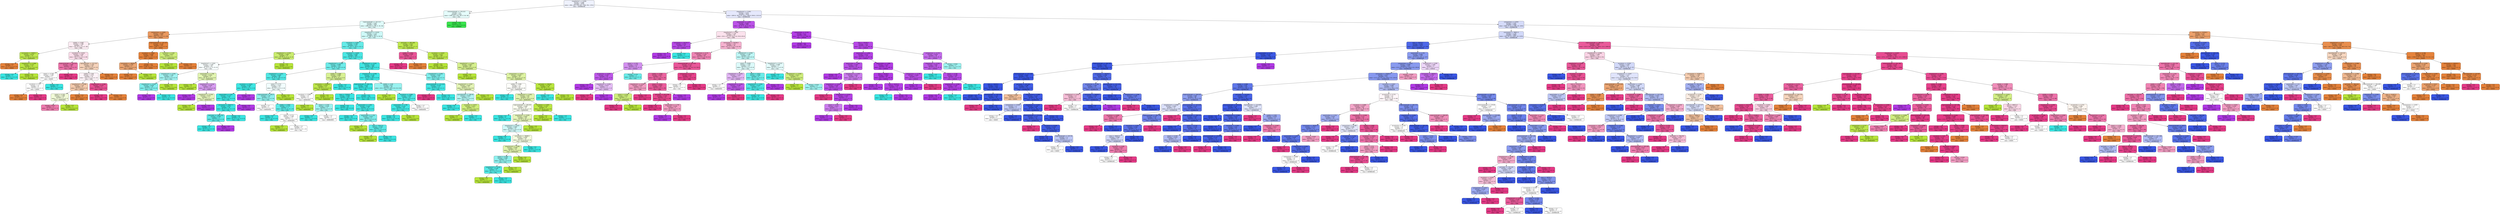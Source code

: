 digraph Tree {
node [shape=box, style="filled, rounded", color="black", fontname="helvetica"] ;
edge [fontname="helvetica"] ;
0 [label="shapefactor1 <= 0.006\nentropy = 2.648\nsamples = 4258\nvalue = [961, 652, 278, 831, 1780, 952, 1351]\nclass = DERMASON", fillcolor="#eff2fd"] ;
1 [label="minoraxislength <= 310.323\nentropy = 2.0\nsamples = 1239\nvalue = [268, 613, 278, 795, 0, 18, 36]\nclass = CALI", fillcolor="#e5fcfb"] ;
0 -> 1 [labeldistance=2.5, labelangle=45, headlabel="True"] ;
2 [label="majoraxislength <= 321.513\nentropy = 1.647\nsamples = 1067\nvalue = [268, 613, 0, 795, 0, 18, 36]\nclass = CALI", fillcolor="#dffbfa"] ;
1 -> 2 ;
3 [label="compactness <= 0.865\nentropy = 0.899\nsamples = 193\nvalue = [267, 25, 0, 4, 0, 0, 28]\nclass = SEKER", fillcolor="#ea995f"] ;
2 -> 3 ;
4 [label="solidity <= 0.987\nentropy = 1.788\nsamples = 41\nvalue = [23, 20, 0, 4, 0, 0, 28]\nclass = SIRA", fillcolor="#fcecf3"] ;
3 -> 4 ;
5 [label="convexarea <= 50995.5\nentropy = 0.614\nsamples = 12\nvalue = [1, 16, 0, 1, 0, 0, 0]\nclass = BARBUNYA", fillcolor="#bfe850"] ;
4 -> 5 ;
6 [label="entropy = 0.0\nsamples = 1\nvalue = [1, 0, 0, 0, 0, 0, 0]\nclass = SEKER", fillcolor="#e58139"] ;
5 -> 6 ;
7 [label="shapefactor4 <= 0.989\nentropy = 0.323\nsamples = 11\nvalue = [0, 16, 0, 1, 0, 0, 0]\nclass = BARBUNYA", fillcolor="#bce745"] ;
5 -> 7 ;
8 [label="entropy = 0.0\nsamples = 1\nvalue = [0, 0, 0, 1, 0, 0, 0]\nclass = CALI", fillcolor="#39e5e2"] ;
7 -> 8 ;
9 [label="entropy = 0.0\nsamples = 10\nvalue = [0, 16, 0, 0, 0, 0, 0]\nclass = BARBUNYA", fillcolor="#b7e539"] ;
7 -> 9 ;
10 [label="roundness <= 0.916\nentropy = 1.526\nsamples = 29\nvalue = [22, 4, 0, 3, 0, 0, 28]\nclass = SIRA", fillcolor="#fbddea"] ;
4 -> 10 ;
11 [label="majoraxislength <= 302.053\nentropy = 1.089\nsamples = 10\nvalue = [3, 0, 0, 3, 0, 0, 17]\nclass = SIRA", fillcolor="#ed74aa"] ;
10 -> 11 ;
12 [label="extent <= 0.764\nentropy = 1.585\nsamples = 5\nvalue = [3, 0, 0, 3, 0, 0, 3]\nclass = SEKER", fillcolor="#ffffff"] ;
11 -> 12 ;
13 [label="roundness <= 0.9\nentropy = 1.0\nsamples = 4\nvalue = [3, 0, 0, 0, 0, 0, 3]\nclass = SEKER", fillcolor="#ffffff"] ;
12 -> 13 ;
14 [label="entropy = 0.0\nsamples = 2\nvalue = [3, 0, 0, 0, 0, 0, 0]\nclass = SEKER", fillcolor="#e58139"] ;
13 -> 14 ;
15 [label="entropy = 0.0\nsamples = 2\nvalue = [0, 0, 0, 0, 0, 0, 3]\nclass = SIRA", fillcolor="#e53986"] ;
13 -> 15 ;
16 [label="entropy = 0.0\nsamples = 1\nvalue = [0, 0, 0, 3, 0, 0, 0]\nclass = CALI", fillcolor="#39e5e2"] ;
12 -> 16 ;
17 [label="entropy = 0.0\nsamples = 5\nvalue = [0, 0, 0, 0, 0, 0, 14]\nclass = SIRA", fillcolor="#e53986"] ;
11 -> 17 ;
18 [label="equivdiameter <= 257.557\nentropy = 1.359\nsamples = 19\nvalue = [19, 4, 0, 0, 0, 0, 11]\nclass = SEKER", fillcolor="#f6d3ba"] ;
10 -> 18 ;
19 [label="solidity <= 0.99\nentropy = 1.473\nsamples = 14\nvalue = [10, 4, 0, 0, 0, 0, 11]\nclass = SIRA", fillcolor="#fdf2f7"] ;
18 -> 19 ;
20 [label="shapefactor4 <= 0.998\nentropy = 1.42\nsamples = 9\nvalue = [9, 4, 0, 0, 0, 0, 3]\nclass = SEKER", fillcolor="#f4caac"] ;
19 -> 20 ;
21 [label="extent <= 0.765\nentropy = 1.406\nsamples = 4\nvalue = [1, 4, 0, 0, 0, 0, 3]\nclass = BARBUNYA", fillcolor="#f1fad7"] ;
20 -> 21 ;
22 [label="entropy = 0.811\nsamples = 2\nvalue = [1, 0, 0, 0, 0, 0, 3]\nclass = SIRA", fillcolor="#ee7bae"] ;
21 -> 22 ;
23 [label="entropy = 0.0\nsamples = 2\nvalue = [0, 4, 0, 0, 0, 0, 0]\nclass = BARBUNYA", fillcolor="#b7e539"] ;
21 -> 23 ;
24 [label="entropy = 0.0\nsamples = 5\nvalue = [8, 0, 0, 0, 0, 0, 0]\nclass = SEKER", fillcolor="#e58139"] ;
20 -> 24 ;
25 [label="shapefactor4 <= 0.998\nentropy = 0.503\nsamples = 5\nvalue = [1, 0, 0, 0, 0, 0, 8]\nclass = SIRA", fillcolor="#e85295"] ;
19 -> 25 ;
26 [label="entropy = 0.0\nsamples = 4\nvalue = [0, 0, 0, 0, 0, 0, 8]\nclass = SIRA", fillcolor="#e53986"] ;
25 -> 26 ;
27 [label="entropy = 0.0\nsamples = 1\nvalue = [1, 0, 0, 0, 0, 0, 0]\nclass = SEKER", fillcolor="#e58139"] ;
25 -> 27 ;
28 [label="entropy = 0.0\nsamples = 5\nvalue = [9, 0, 0, 0, 0, 0, 0]\nclass = SEKER", fillcolor="#e58139"] ;
18 -> 28 ;
29 [label="majoraxislength <= 301.427\nentropy = 0.142\nsamples = 152\nvalue = [244, 5, 0, 0, 0, 0, 0]\nclass = SEKER", fillcolor="#e6843d"] ;
3 -> 29 ;
30 [label="roundness <= 0.883\nentropy = 0.068\nsamples = 149\nvalue = [243, 2, 0, 0, 0, 0, 0]\nclass = SEKER", fillcolor="#e5823b"] ;
29 -> 30 ;
31 [label="convexarea <= 48600.5\nentropy = 0.764\nsamples = 5\nvalue = [7, 2, 0, 0, 0, 0, 0]\nclass = SEKER", fillcolor="#eca572"] ;
30 -> 31 ;
32 [label="entropy = 0.0\nsamples = 4\nvalue = [7, 0, 0, 0, 0, 0, 0]\nclass = SEKER", fillcolor="#e58139"] ;
31 -> 32 ;
33 [label="entropy = 0.0\nsamples = 1\nvalue = [0, 2, 0, 0, 0, 0, 0]\nclass = BARBUNYA", fillcolor="#b7e539"] ;
31 -> 33 ;
34 [label="entropy = 0.0\nsamples = 144\nvalue = [236, 0, 0, 0, 0, 0, 0]\nclass = SEKER", fillcolor="#e58139"] ;
30 -> 34 ;
35 [label="roundness <= 0.88\nentropy = 0.811\nsamples = 3\nvalue = [1, 3, 0, 0, 0, 0, 0]\nclass = BARBUNYA", fillcolor="#cfee7b"] ;
29 -> 35 ;
36 [label="entropy = 0.0\nsamples = 2\nvalue = [0, 3, 0, 0, 0, 0, 0]\nclass = BARBUNYA", fillcolor="#b7e539"] ;
35 -> 36 ;
37 [label="entropy = 0.0\nsamples = 1\nvalue = [1, 0, 0, 0, 0, 0, 0]\nclass = SEKER", fillcolor="#e58139"] ;
35 -> 37 ;
38 [label="shapefactor3 <= 0.618\nentropy = 1.123\nsamples = 874\nvalue = [1, 588, 0, 791, 0, 18, 8]\nclass = CALI", fillcolor="#cef9f8"] ;
2 -> 38 ;
39 [label="roundness <= 0.801\nentropy = 0.794\nsamples = 575\nvalue = [0, 153, 0, 750, 0, 18, 1]\nclass = CALI", fillcolor="#65ebe8"] ;
38 -> 39 ;
40 [label="shapefactor3 <= 0.565\nentropy = 1.003\nsamples = 77\nvalue = [0, 97, 0, 17, 0, 12, 0]\nclass = BARBUNYA", fillcolor="#caec6e"] ;
39 -> 40 ;
41 [label="shapefactor2 <= 0.001\nentropy = 1.569\nsamples = 26\nvalue = [0, 16, 0, 17, 0, 12, 0]\nclass = CALI", fillcolor="#f8fefe"] ;
40 -> 41 ;
42 [label="shapefactor4 <= 0.995\nentropy = 1.392\nsamples = 17\nvalue = [0, 6, 0, 17, 0, 6, 0]\nclass = CALI", fillcolor="#a0f3f1"] ;
41 -> 42 ;
43 [label="shapefactor2 <= 0.001\nentropy = 0.828\nsamples = 14\nvalue = [0, 0, 0, 17, 0, 6, 0]\nclass = CALI", fillcolor="#7feeec"] ;
42 -> 43 ;
44 [label="entropy = 0.0\nsamples = 3\nvalue = [0, 0, 0, 0, 0, 6, 0]\nclass = HOROZ", fillcolor="#b139e5"] ;
43 -> 44 ;
45 [label="entropy = 0.0\nsamples = 11\nvalue = [0, 0, 0, 17, 0, 0, 0]\nclass = CALI", fillcolor="#39e5e2"] ;
43 -> 45 ;
46 [label="entropy = 0.0\nsamples = 3\nvalue = [0, 6, 0, 0, 0, 0, 0]\nclass = BARBUNYA", fillcolor="#b7e539"] ;
42 -> 46 ;
47 [label="aspectration <= 1.798\nentropy = 0.954\nsamples = 9\nvalue = [0, 10, 0, 0, 0, 6, 0]\nclass = BARBUNYA", fillcolor="#e2f5b0"] ;
41 -> 47 ;
48 [label="entropy = 0.0\nsamples = 3\nvalue = [0, 7, 0, 0, 0, 0, 0]\nclass = BARBUNYA", fillcolor="#b7e539"] ;
47 -> 48 ;
49 [label="shapefactor3 <= 0.542\nentropy = 0.918\nsamples = 6\nvalue = [0, 3, 0, 0, 0, 6, 0]\nclass = HOROZ", fillcolor="#d89cf2"] ;
47 -> 49 ;
50 [label="entropy = 0.0\nsamples = 3\nvalue = [0, 0, 0, 0, 0, 4, 0]\nclass = HOROZ", fillcolor="#b139e5"] ;
49 -> 50 ;
51 [label="shapefactor3 <= 0.549\nentropy = 0.971\nsamples = 3\nvalue = [0, 3, 0, 0, 0, 2, 0]\nclass = BARBUNYA", fillcolor="#e7f6bd"] ;
49 -> 51 ;
52 [label="entropy = 0.0\nsamples = 2\nvalue = [0, 3, 0, 0, 0, 0, 0]\nclass = BARBUNYA", fillcolor="#b7e539"] ;
51 -> 52 ;
53 [label="entropy = 0.0\nsamples = 1\nvalue = [0, 0, 0, 0, 0, 2, 0]\nclass = HOROZ", fillcolor="#b139e5"] ;
51 -> 53 ;
54 [label="entropy = 0.0\nsamples = 51\nvalue = [0, 81, 0, 0, 0, 0, 0]\nclass = BARBUNYA", fillcolor="#b7e539"] ;
40 -> 54 ;
55 [label="roundness <= 0.828\nentropy = 0.444\nsamples = 498\nvalue = [0, 56, 0, 733, 0, 6, 1]\nclass = CALI", fillcolor="#4ae7e4"] ;
39 -> 55 ;
56 [label="shapefactor4 <= 0.994\nentropy = 0.888\nsamples = 112\nvalue = [0, 32, 0, 138, 0, 6, 0]\nclass = CALI", fillcolor="#6decea"] ;
55 -> 56 ;
57 [label="shapefactor2 <= 0.001\nentropy = 0.609\nsamples = 89\nvalue = [0, 10, 0, 128, 0, 6, 0]\nclass = CALI", fillcolor="#51e8e5"] ;
56 -> 57 ;
58 [label="roundness <= 0.828\nentropy = 0.169\nsamples = 76\nvalue = [0, 0, 0, 117, 0, 3, 0]\nclass = CALI", fillcolor="#3ee6e3"] ;
57 -> 58 ;
59 [label="aspectration <= 2.02\nentropy = 0.123\nsamples = 75\nvalue = [0, 0, 0, 117, 0, 2, 0]\nclass = CALI", fillcolor="#3ce5e2"] ;
58 -> 59 ;
60 [label="convexarea <= 66417.5\nentropy = 0.071\nsamples = 74\nvalue = [0, 0, 0, 117, 0, 1, 0]\nclass = CALI", fillcolor="#3be5e2"] ;
59 -> 60 ;
61 [label="perimeter <= 1005.722\nentropy = 0.592\nsamples = 3\nvalue = [0, 0, 0, 6, 0, 1, 0]\nclass = CALI", fillcolor="#5ae9e7"] ;
60 -> 61 ;
62 [label="entropy = 0.0\nsamples = 2\nvalue = [0, 0, 0, 6, 0, 0, 0]\nclass = CALI", fillcolor="#39e5e2"] ;
61 -> 62 ;
63 [label="entropy = 0.0\nsamples = 1\nvalue = [0, 0, 0, 0, 0, 1, 0]\nclass = HOROZ", fillcolor="#b139e5"] ;
61 -> 63 ;
64 [label="entropy = 0.0\nsamples = 71\nvalue = [0, 0, 0, 111, 0, 0, 0]\nclass = CALI", fillcolor="#39e5e2"] ;
60 -> 64 ;
65 [label="entropy = 0.0\nsamples = 1\nvalue = [0, 0, 0, 0, 0, 1, 0]\nclass = HOROZ", fillcolor="#b139e5"] ;
59 -> 65 ;
66 [label="entropy = 0.0\nsamples = 1\nvalue = [0, 0, 0, 0, 0, 1, 0]\nclass = HOROZ", fillcolor="#b139e5"] ;
58 -> 66 ;
67 [label="extent <= 0.772\nentropy = 1.417\nsamples = 13\nvalue = [0, 10, 0, 11, 0, 3, 0]\nclass = CALI", fillcolor="#f1fdfd"] ;
57 -> 67 ;
68 [label="majoraxislength <= 361.6\nentropy = 1.29\nsamples = 9\nvalue = [0, 3, 0, 11, 0, 3, 0]\nclass = CALI", fillcolor="#8ef0ee"] ;
67 -> 68 ;
69 [label="entropy = 1.0\nsamples = 2\nvalue = [0, 2, 0, 0, 0, 2, 0]\nclass = BARBUNYA", fillcolor="#ffffff"] ;
68 -> 69 ;
70 [label="solidity <= 0.982\nentropy = 0.773\nsamples = 7\nvalue = [0, 1, 0, 11, 0, 1, 0]\nclass = CALI", fillcolor="#5ae9e7"] ;
68 -> 70 ;
71 [label="entropy = 0.0\nsamples = 4\nvalue = [0, 0, 0, 10, 0, 0, 0]\nclass = CALI", fillcolor="#39e5e2"] ;
70 -> 71 ;
72 [label="extent <= 0.712\nentropy = 1.585\nsamples = 3\nvalue = [0, 1, 0, 1, 0, 1, 0]\nclass = BARBUNYA", fillcolor="#ffffff"] ;
70 -> 72 ;
73 [label="entropy = 0.0\nsamples = 1\nvalue = [0, 1, 0, 0, 0, 0, 0]\nclass = BARBUNYA", fillcolor="#b7e539"] ;
72 -> 73 ;
74 [label="entropy = 1.0\nsamples = 2\nvalue = [0, 0, 0, 1, 0, 1, 0]\nclass = CALI", fillcolor="#ffffff"] ;
72 -> 74 ;
75 [label="entropy = 0.0\nsamples = 4\nvalue = [0, 7, 0, 0, 0, 0, 0]\nclass = BARBUNYA", fillcolor="#b7e539"] ;
67 -> 75 ;
76 [label="solidity <= 0.988\nentropy = 0.896\nsamples = 23\nvalue = [0, 22, 0, 10, 0, 0, 0]\nclass = BARBUNYA", fillcolor="#d8f193"] ;
56 -> 76 ;
77 [label="convexarea <= 67808.0\nentropy = 0.414\nsamples = 17\nvalue = [0, 22, 0, 2, 0, 0, 0]\nclass = BARBUNYA", fillcolor="#bee74b"] ;
76 -> 77 ;
78 [label="roundness <= 0.805\nentropy = 1.0\nsamples = 4\nvalue = [0, 2, 0, 2, 0, 0, 0]\nclass = BARBUNYA", fillcolor="#ffffff"] ;
77 -> 78 ;
79 [label="entropy = 0.0\nsamples = 1\nvalue = [0, 1, 0, 0, 0, 0, 0]\nclass = BARBUNYA", fillcolor="#b7e539"] ;
78 -> 79 ;
80 [label="extent <= 0.704\nentropy = 0.918\nsamples = 3\nvalue = [0, 1, 0, 2, 0, 0, 0]\nclass = CALI", fillcolor="#9cf2f0"] ;
78 -> 80 ;
81 [label="entropy = 0.0\nsamples = 1\nvalue = [0, 0, 0, 1, 0, 0, 0]\nclass = CALI", fillcolor="#39e5e2"] ;
80 -> 81 ;
82 [label="entropy = 1.0\nsamples = 2\nvalue = [0, 1, 0, 1, 0, 0, 0]\nclass = BARBUNYA", fillcolor="#ffffff"] ;
80 -> 82 ;
83 [label="entropy = 0.0\nsamples = 13\nvalue = [0, 20, 0, 0, 0, 0, 0]\nclass = BARBUNYA", fillcolor="#b7e539"] ;
77 -> 83 ;
84 [label="entropy = 0.0\nsamples = 6\nvalue = [0, 0, 0, 8, 0, 0, 0]\nclass = CALI", fillcolor="#39e5e2"] ;
76 -> 84 ;
85 [label="shapefactor2 <= 0.001\nentropy = 0.254\nsamples = 386\nvalue = [0, 24, 0, 595, 0, 0, 1]\nclass = CALI", fillcolor="#41e6e3"] ;
55 -> 85 ;
86 [label="shapefactor4 <= 0.996\nentropy = 0.181\nsamples = 365\nvalue = [0, 16, 0, 570, 0, 0, 0]\nclass = CALI", fillcolor="#3fe6e3"] ;
85 -> 86 ;
87 [label="majoraxislength <= 399.733\nentropy = 0.035\nsamples = 336\nvalue = [0, 2, 0, 541, 0, 0, 0]\nclass = CALI", fillcolor="#3ae5e2"] ;
86 -> 87 ;
88 [label="area <= 71934.5\nentropy = 0.084\nsamples = 116\nvalue = [0, 2, 0, 189, 0, 0, 0]\nclass = CALI", fillcolor="#3be5e2"] ;
87 -> 88 ;
89 [label="entropy = 0.0\nsamples = 91\nvalue = [0, 0, 0, 146, 0, 0, 0]\nclass = CALI", fillcolor="#39e5e2"] ;
88 -> 89 ;
90 [label="aspectration <= 1.691\nentropy = 0.262\nsamples = 25\nvalue = [0, 2, 0, 43, 0, 0, 0]\nclass = CALI", fillcolor="#42e6e3"] ;
88 -> 90 ;
91 [label="entropy = 0.0\nsamples = 20\nvalue = [0, 0, 0, 37, 0, 0, 0]\nclass = CALI", fillcolor="#39e5e2"] ;
90 -> 91 ;
92 [label="aspectration <= 1.701\nentropy = 0.811\nsamples = 5\nvalue = [0, 2, 0, 6, 0, 0, 0]\nclass = CALI", fillcolor="#7beeec"] ;
90 -> 92 ;
93 [label="entropy = 0.0\nsamples = 1\nvalue = [0, 1, 0, 0, 0, 0, 0]\nclass = BARBUNYA", fillcolor="#b7e539"] ;
92 -> 93 ;
94 [label="area <= 72017.0\nentropy = 0.592\nsamples = 4\nvalue = [0, 1, 0, 6, 0, 0, 0]\nclass = CALI", fillcolor="#5ae9e7"] ;
92 -> 94 ;
95 [label="entropy = 0.0\nsamples = 1\nvalue = [0, 1, 0, 0, 0, 0, 0]\nclass = BARBUNYA", fillcolor="#b7e539"] ;
94 -> 95 ;
96 [label="entropy = 0.0\nsamples = 3\nvalue = [0, 0, 0, 6, 0, 0, 0]\nclass = CALI", fillcolor="#39e5e2"] ;
94 -> 96 ;
97 [label="entropy = 0.0\nsamples = 220\nvalue = [0, 0, 0, 352, 0, 0, 0]\nclass = CALI", fillcolor="#39e5e2"] ;
87 -> 97 ;
98 [label="solidity <= 0.99\nentropy = 0.91\nsamples = 29\nvalue = [0.0, 14.0, 0.0, 29.0, 0.0, 0.0, 0.0]\nclass = CALI", fillcolor="#99f2f0"] ;
86 -> 98 ;
99 [label="entropy = 0.0\nsamples = 7\nvalue = [0, 11, 0, 0, 0, 0, 0]\nclass = BARBUNYA", fillcolor="#b7e539"] ;
98 -> 99 ;
100 [label="roundness <= 0.884\nentropy = 0.449\nsamples = 22\nvalue = [0, 3, 0, 29, 0, 0, 0]\nclass = CALI", fillcolor="#4de8e5"] ;
98 -> 100 ;
101 [label="aspectration <= 1.786\nentropy = 0.222\nsamples = 20\nvalue = [0, 1, 0, 27, 0, 0, 0]\nclass = CALI", fillcolor="#40e6e3"] ;
100 -> 101 ;
102 [label="entropy = 0.0\nsamples = 19\nvalue = [0, 0, 0, 27, 0, 0, 0]\nclass = CALI", fillcolor="#39e5e2"] ;
101 -> 102 ;
103 [label="entropy = 0.0\nsamples = 1\nvalue = [0, 1, 0, 0, 0, 0, 0]\nclass = BARBUNYA", fillcolor="#b7e539"] ;
101 -> 103 ;
104 [label="entropy = 1.0\nsamples = 2\nvalue = [0, 2, 0, 2, 0, 0, 0]\nclass = BARBUNYA", fillcolor="#ffffff"] ;
100 -> 104 ;
105 [label="shapefactor4 <= 0.995\nentropy = 0.967\nsamples = 21\nvalue = [0, 8, 0, 25, 0, 0, 1]\nclass = CALI", fillcolor="#7eeeec"] ;
85 -> 105 ;
106 [label="minoraxislength <= 211.632\nentropy = 0.276\nsamples = 13\nvalue = [0, 0, 0, 20, 0, 0, 1]\nclass = CALI", fillcolor="#43e6e3"] ;
105 -> 106 ;
107 [label="entropy = 0.0\nsamples = 1\nvalue = [0, 0, 0, 0, 0, 0, 1]\nclass = SIRA", fillcolor="#e53986"] ;
106 -> 107 ;
108 [label="entropy = 0.0\nsamples = 12\nvalue = [0, 0, 0, 20, 0, 0, 0]\nclass = CALI", fillcolor="#39e5e2"] ;
106 -> 108 ;
109 [label="shapefactor4 <= 0.997\nentropy = 0.961\nsamples = 8\nvalue = [0, 8, 0, 5, 0, 0, 0]\nclass = BARBUNYA", fillcolor="#e4f5b5"] ;
105 -> 109 ;
110 [label="equivdiameter <= 286.06\nentropy = 0.954\nsamples = 5\nvalue = [0, 3, 0, 5, 0, 0, 0]\nclass = CALI", fillcolor="#b0f5f3"] ;
109 -> 110 ;
111 [label="entropy = 0.0\nsamples = 2\nvalue = [0, 0, 0, 4, 0, 0, 0]\nclass = CALI", fillcolor="#39e5e2"] ;
110 -> 111 ;
112 [label="roundness <= 0.873\nentropy = 0.811\nsamples = 3\nvalue = [0, 3, 0, 1, 0, 0, 0]\nclass = BARBUNYA", fillcolor="#cfee7b"] ;
110 -> 112 ;
113 [label="entropy = 0.0\nsamples = 2\nvalue = [0, 3, 0, 0, 0, 0, 0]\nclass = BARBUNYA", fillcolor="#b7e539"] ;
112 -> 113 ;
114 [label="entropy = 0.0\nsamples = 1\nvalue = [0, 0, 0, 1, 0, 0, 0]\nclass = CALI", fillcolor="#39e5e2"] ;
112 -> 114 ;
115 [label="entropy = 0.0\nsamples = 3\nvalue = [0, 5, 0, 0, 0, 0, 0]\nclass = BARBUNYA", fillcolor="#b7e539"] ;
109 -> 115 ;
116 [label="perimeter <= 883.486\nentropy = 0.547\nsamples = 299\nvalue = [1, 435, 0, 41, 0, 0, 7]\nclass = BARBUNYA", fillcolor="#bfe84f"] ;
38 -> 116 ;
117 [label="solidity <= 0.991\nentropy = 0.544\nsamples = 5\nvalue = [1, 0, 0, 0, 0, 0, 7]\nclass = SIRA", fillcolor="#e95597"] ;
116 -> 117 ;
118 [label="entropy = 0.0\nsamples = 4\nvalue = [0, 0, 0, 0, 0, 0, 7]\nclass = SIRA", fillcolor="#e53986"] ;
117 -> 118 ;
119 [label="entropy = 0.0\nsamples = 1\nvalue = [1, 0, 0, 0, 0, 0, 0]\nclass = SEKER", fillcolor="#e58139"] ;
117 -> 119 ;
120 [label="roundness <= 0.839\nentropy = 0.423\nsamples = 294\nvalue = [0, 435, 0, 41, 0, 0, 0]\nclass = BARBUNYA", fillcolor="#bee74c"] ;
116 -> 120 ;
121 [label="entropy = 0.0\nsamples = 209\nvalue = [0, 340, 0, 0, 0, 0, 0]\nclass = BARBUNYA", fillcolor="#b7e539"] ;
120 -> 121 ;
122 [label="shapefactor1 <= 0.005\nentropy = 0.883\nsamples = 85\nvalue = [0, 95, 0, 41, 0, 0, 0]\nclass = BARBUNYA", fillcolor="#d6f08e"] ;
120 -> 122 ;
123 [label="entropy = 0.0\nsamples = 9\nvalue = [0, 17, 0, 0, 0, 0, 0]\nclass = BARBUNYA", fillcolor="#b7e539"] ;
122 -> 123 ;
124 [label="compactness <= 0.813\nentropy = 0.929\nsamples = 76\nvalue = [0, 78, 0, 41, 0, 0, 0]\nclass = BARBUNYA", fillcolor="#ddf3a1"] ;
122 -> 124 ;
125 [label="solidity <= 0.985\nentropy = 1.0\nsamples = 52\nvalue = [0, 41, 0, 40, 0, 0, 0]\nclass = BARBUNYA", fillcolor="#fdfefa"] ;
124 -> 125 ;
126 [label="entropy = 0.0\nsamples = 9\nvalue = [0, 0, 0, 16, 0, 0, 0]\nclass = CALI", fillcolor="#39e5e2"] ;
125 -> 126 ;
127 [label="shapefactor2 <= 0.001\nentropy = 0.95\nsamples = 43\nvalue = [0, 41, 0, 24, 0, 0, 0]\nclass = BARBUNYA", fillcolor="#e1f4ad"] ;
125 -> 127 ;
128 [label="majoraxislength <= 358.292\nentropy = 0.999\nsamples = 34\nvalue = [0, 25, 0, 23, 0, 0, 0]\nclass = BARBUNYA", fillcolor="#f9fdef"] ;
127 -> 128 ;
129 [label="entropy = 0.0\nsamples = 6\nvalue = [0, 0, 0, 7, 0, 0, 0]\nclass = CALI", fillcolor="#39e5e2"] ;
128 -> 129 ;
130 [label="shapefactor1 <= 0.005\nentropy = 0.965\nsamples = 28\nvalue = [0, 25, 0, 16, 0, 0, 0]\nclass = BARBUNYA", fillcolor="#e5f6b8"] ;
128 -> 130 ;
131 [label="shapefactor3 <= 0.625\nentropy = 0.985\nsamples = 21\nvalue = [0, 12, 0, 16, 0, 0, 0]\nclass = CALI", fillcolor="#cef8f8"] ;
130 -> 131 ;
132 [label="entropy = 0.0\nsamples = 5\nvalue = [0, 0, 0, 6, 0, 0, 0]\nclass = CALI", fillcolor="#39e5e2"] ;
131 -> 132 ;
133 [label="convexarea <= 78088.5\nentropy = 0.994\nsamples = 16\nvalue = [0, 12, 0, 10, 0, 0, 0]\nclass = BARBUNYA", fillcolor="#f3fbde"] ;
131 -> 133 ;
134 [label="shapefactor4 <= 0.996\nentropy = 0.949\nsamples = 14\nvalue = [0, 12, 0, 7, 0, 0, 0]\nclass = BARBUNYA", fillcolor="#e1f4ac"] ;
133 -> 134 ;
135 [label="extent <= 0.784\nentropy = 0.881\nsamples = 8\nvalue = [0, 3, 0, 7, 0, 0, 0]\nclass = CALI", fillcolor="#8ef0ee"] ;
134 -> 135 ;
136 [label="shapefactor3 <= 0.628\nentropy = 0.544\nsamples = 6\nvalue = [0, 1, 0, 7, 0, 0, 0]\nclass = CALI", fillcolor="#55e9e6"] ;
135 -> 136 ;
137 [label="entropy = 0.0\nsamples = 1\nvalue = [0, 1, 0, 0, 0, 0, 0]\nclass = BARBUNYA", fillcolor="#b7e539"] ;
136 -> 137 ;
138 [label="entropy = 0.0\nsamples = 5\nvalue = [0, 0, 0, 7, 0, 0, 0]\nclass = CALI", fillcolor="#39e5e2"] ;
136 -> 138 ;
139 [label="entropy = 0.0\nsamples = 2\nvalue = [0, 2, 0, 0, 0, 0, 0]\nclass = BARBUNYA", fillcolor="#b7e539"] ;
135 -> 139 ;
140 [label="entropy = 0.0\nsamples = 6\nvalue = [0, 9, 0, 0, 0, 0, 0]\nclass = BARBUNYA", fillcolor="#b7e539"] ;
134 -> 140 ;
141 [label="entropy = 0.0\nsamples = 2\nvalue = [0, 0, 0, 3, 0, 0, 0]\nclass = CALI", fillcolor="#39e5e2"] ;
133 -> 141 ;
142 [label="entropy = 0.0\nsamples = 7\nvalue = [0, 13, 0, 0, 0, 0, 0]\nclass = BARBUNYA", fillcolor="#b7e539"] ;
130 -> 142 ;
143 [label="roundness <= 0.892\nentropy = 0.323\nsamples = 9\nvalue = [0, 16, 0, 1, 0, 0, 0]\nclass = BARBUNYA", fillcolor="#bce745"] ;
127 -> 143 ;
144 [label="entropy = 0.0\nsamples = 8\nvalue = [0, 16, 0, 0, 0, 0, 0]\nclass = BARBUNYA", fillcolor="#b7e539"] ;
143 -> 144 ;
145 [label="entropy = 0.0\nsamples = 1\nvalue = [0, 0, 0, 1, 0, 0, 0]\nclass = CALI", fillcolor="#39e5e2"] ;
143 -> 145 ;
146 [label="perimeter <= 929.85\nentropy = 0.176\nsamples = 24\nvalue = [0, 37, 0, 1, 0, 0, 0]\nclass = BARBUNYA", fillcolor="#b9e63e"] ;
124 -> 146 ;
147 [label="entropy = 0.0\nsamples = 1\nvalue = [0, 0, 0, 1, 0, 0, 0]\nclass = CALI", fillcolor="#39e5e2"] ;
146 -> 147 ;
148 [label="entropy = 0.0\nsamples = 23\nvalue = [0, 37, 0, 0, 0, 0, 0]\nclass = BARBUNYA", fillcolor="#b7e539"] ;
146 -> 148 ;
149 [label="entropy = 0.0\nsamples = 172\nvalue = [0, 0, 278, 0, 0, 0, 0]\nclass = BOMBAY", fillcolor="#39e54d"] ;
1 -> 149 ;
150 [label="shapefactor2 <= 0.001\nentropy = 2.015\nsamples = 3019\nvalue = [693.0, 39.0, 0.0, 36.0, 1780.0, 934.0, 1315.0]\nclass = DERMASON", fillcolor="#e5e8fc"] ;
0 -> 150 [labeldistance=2.5, labelangle=-45, headlabel="False"] ;
151 [label="aspectration <= 1.844\nentropy = 0.665\nsamples = 650\nvalue = [0, 12, 0, 34, 0, 910, 73]\nclass = HOROZ", fillcolor="#bb52e8"] ;
150 -> 151 ;
152 [label="shapefactor4 <= 0.982\nentropy = 1.756\nsamples = 94\nvalue = [0.0, 11.0, 0.0, 25.0, 0.0, 50.0, 65.0]\nclass = SIRA", fillcolor="#fbe2ed"] ;
151 -> 152 ;
153 [label="convexarea <= 64745.0\nentropy = 0.391\nsamples = 16\nvalue = [0, 0, 0, 2, 0, 24, 0]\nclass = HOROZ", fillcolor="#b749e7"] ;
152 -> 153 ;
154 [label="entropy = 0.0\nsamples = 15\nvalue = [0, 0, 0, 0, 0, 24, 0]\nclass = HOROZ", fillcolor="#b139e5"] ;
153 -> 154 ;
155 [label="entropy = 0.0\nsamples = 1\nvalue = [0, 0, 0, 2, 0, 0, 0]\nclass = CALI", fillcolor="#39e5e2"] ;
153 -> 155 ;
156 [label="convexarea <= 56196.0\nentropy = 1.72\nsamples = 78\nvalue = [0, 11, 0, 23, 0, 26, 65]\nclass = SIRA", fillcolor="#f5b1cf"] ;
152 -> 156 ;
157 [label="compactness <= 0.74\nentropy = 1.234\nsamples = 56\nvalue = [0, 3, 0, 5, 0, 18, 61]\nclass = SIRA", fillcolor="#ef84b4"] ;
156 -> 157 ;
158 [label="extent <= 0.793\nentropy = 1.279\nsamples = 12\nvalue = [0, 0, 0, 4, 0, 13, 3]\nclass = HOROZ", fillcolor="#d390f0"] ;
157 -> 158 ;
159 [label="eccentricity <= 0.839\nentropy = 0.567\nsamples = 10\nvalue = [0, 0, 0, 0, 0, 13, 2]\nclass = HOROZ", fillcolor="#bd57e9"] ;
158 -> 159 ;
160 [label="entropy = 0.0\nsamples = 7\nvalue = [0, 0, 0, 0, 0, 10, 0]\nclass = HOROZ", fillcolor="#b139e5"] ;
159 -> 160 ;
161 [label="shapefactor2 <= 0.001\nentropy = 0.971\nsamples = 3\nvalue = [0, 0, 0, 0, 0, 3, 2]\nclass = HOROZ", fillcolor="#e5bdf6"] ;
159 -> 161 ;
162 [label="entropy = 0.0\nsamples = 2\nvalue = [0, 0, 0, 0, 0, 0, 2]\nclass = SIRA", fillcolor="#e53986"] ;
161 -> 162 ;
163 [label="entropy = 0.0\nsamples = 1\nvalue = [0, 0, 0, 0, 0, 3, 0]\nclass = HOROZ", fillcolor="#b139e5"] ;
161 -> 163 ;
164 [label="entropy = 0.722\nsamples = 2\nvalue = [0, 0, 0, 4, 0, 0, 1]\nclass = CALI", fillcolor="#6aece9"] ;
158 -> 164 ;
165 [label="minoraxislength <= 197.916\nentropy = 0.751\nsamples = 44\nvalue = [0.0, 3.0, 0.0, 1.0, 0.0, 5.0, 58.0]\nclass = SIRA", fillcolor="#e95698"] ;
157 -> 165 ;
166 [label="solidity <= 0.982\nentropy = 0.871\nsamples = 31\nvalue = [0, 3, 0, 0, 0, 5, 35]\nclass = SIRA", fillcolor="#ea639f"] ;
165 -> 166 ;
167 [label="shapefactor1 <= 0.007\nentropy = 0.918\nsamples = 6\nvalue = [0, 3, 0, 0, 0, 0, 6]\nclass = SIRA", fillcolor="#f29cc2"] ;
166 -> 167 ;
168 [label="extent <= 0.708\nentropy = 0.811\nsamples = 3\nvalue = [0, 3, 0, 0, 0, 0, 1]\nclass = BARBUNYA", fillcolor="#cfee7b"] ;
167 -> 168 ;
169 [label="entropy = 0.0\nsamples = 1\nvalue = [0, 0, 0, 0, 0, 0, 1]\nclass = SIRA", fillcolor="#e53986"] ;
168 -> 169 ;
170 [label="entropy = 0.0\nsamples = 2\nvalue = [0, 3, 0, 0, 0, 0, 0]\nclass = BARBUNYA", fillcolor="#b7e539"] ;
168 -> 170 ;
171 [label="entropy = 0.0\nsamples = 3\nvalue = [0, 0, 0, 0, 0, 0, 5]\nclass = SIRA", fillcolor="#e53986"] ;
167 -> 171 ;
172 [label="extent <= 0.815\nentropy = 0.602\nsamples = 25\nvalue = [0, 0, 0, 0, 0, 5, 29]\nclass = SIRA", fillcolor="#e95b9b"] ;
166 -> 172 ;
173 [label="perimeter <= 877.538\nentropy = 0.345\nsamples = 23\nvalue = [0, 0, 0, 0, 0, 2, 29]\nclass = SIRA", fillcolor="#e7478e"] ;
172 -> 173 ;
174 [label="entropy = 0.0\nsamples = 19\nvalue = [0, 0, 0, 0, 0, 0, 25]\nclass = SIRA", fillcolor="#e53986"] ;
173 -> 174 ;
175 [label="aspectration <= 1.778\nentropy = 0.918\nsamples = 4\nvalue = [0, 0, 0, 0, 0, 2, 4]\nclass = SIRA", fillcolor="#f29cc2"] ;
173 -> 175 ;
176 [label="entropy = 0.0\nsamples = 2\nvalue = [0, 0, 0, 0, 0, 2, 0]\nclass = HOROZ", fillcolor="#b139e5"] ;
175 -> 176 ;
177 [label="entropy = 0.0\nsamples = 2\nvalue = [0, 0, 0, 0, 0, 0, 4]\nclass = SIRA", fillcolor="#e53986"] ;
175 -> 177 ;
178 [label="entropy = 0.0\nsamples = 2\nvalue = [0, 0, 0, 0, 0, 3, 0]\nclass = HOROZ", fillcolor="#b139e5"] ;
172 -> 178 ;
179 [label="compactness <= 0.747\nentropy = 0.25\nsamples = 13\nvalue = [0, 0, 0, 1, 0, 0, 23]\nclass = SIRA", fillcolor="#e6428b"] ;
165 -> 179 ;
180 [label="entropy = 1.0\nsamples = 2\nvalue = [0, 0, 0, 1, 0, 0, 1]\nclass = CALI", fillcolor="#ffffff"] ;
179 -> 180 ;
181 [label="entropy = 0.0\nsamples = 11\nvalue = [0, 0, 0, 0, 0, 0, 22]\nclass = SIRA", fillcolor="#e53986"] ;
179 -> 181 ;
182 [label="shapefactor4 <= 0.994\nentropy = 1.799\nsamples = 22\nvalue = [0, 8, 0, 18, 0, 8, 4]\nclass = CALI", fillcolor="#bdf6f5"] ;
156 -> 182 ;
183 [label="extent <= 0.699\nentropy = 1.762\nsamples = 15\nvalue = [0, 2, 0, 11, 0, 8, 4]\nclass = CALI", fillcolor="#dcfafa"] ;
182 -> 183 ;
184 [label="shapefactor2 <= 0.001\nentropy = 1.435\nsamples = 7\nvalue = [0, 2, 0, 0, 0, 6, 3]\nclass = HOROZ", fillcolor="#e2b5f5"] ;
183 -> 184 ;
185 [label="entropy = 1.0\nsamples = 2\nvalue = [0, 2, 0, 0, 0, 0, 2]\nclass = BARBUNYA", fillcolor="#ffffff"] ;
184 -> 185 ;
186 [label="shapefactor4 <= 0.993\nentropy = 0.592\nsamples = 5\nvalue = [0, 0, 0, 0, 0, 6, 1]\nclass = HOROZ", fillcolor="#be5ae9"] ;
184 -> 186 ;
187 [label="entropy = 0.0\nsamples = 4\nvalue = [0, 0, 0, 0, 0, 6, 0]\nclass = HOROZ", fillcolor="#b139e5"] ;
186 -> 187 ;
188 [label="entropy = 0.0\nsamples = 1\nvalue = [0, 0, 0, 0, 0, 0, 1]\nclass = SIRA", fillcolor="#e53986"] ;
186 -> 188 ;
189 [label="extent <= 0.812\nentropy = 0.946\nsamples = 8\nvalue = [0, 0, 0, 11, 0, 2, 1]\nclass = CALI", fillcolor="#6bece9"] ;
183 -> 189 ;
190 [label="shapefactor4 <= 0.994\nentropy = 0.414\nsamples = 7\nvalue = [0, 0, 0, 11, 0, 0, 1]\nclass = CALI", fillcolor="#4be7e5"] ;
189 -> 190 ;
191 [label="entropy = 0.0\nsamples = 6\nvalue = [0, 0, 0, 11, 0, 0, 0]\nclass = CALI", fillcolor="#39e5e2"] ;
190 -> 191 ;
192 [label="entropy = 0.0\nsamples = 1\nvalue = [0, 0, 0, 0, 0, 0, 1]\nclass = SIRA", fillcolor="#e53986"] ;
190 -> 192 ;
193 [label="entropy = 0.0\nsamples = 1\nvalue = [0, 0, 0, 0, 0, 2, 0]\nclass = HOROZ", fillcolor="#b139e5"] ;
189 -> 193 ;
194 [label="shapefactor3 <= 0.575\nentropy = 0.996\nsamples = 7\nvalue = [0, 6, 0, 7, 0, 0, 0]\nclass = CALI", fillcolor="#e3fbfb"] ;
182 -> 194 ;
195 [label="entropy = 0.0\nsamples = 2\nvalue = [0, 0, 0, 5, 0, 0, 0]\nclass = CALI", fillcolor="#39e5e2"] ;
194 -> 195 ;
196 [label="shapefactor1 <= 0.006\nentropy = 0.811\nsamples = 5\nvalue = [0, 6, 0, 2, 0, 0, 0]\nclass = BARBUNYA", fillcolor="#cfee7b"] ;
194 -> 196 ;
197 [label="entropy = 0.0\nsamples = 3\nvalue = [0, 5, 0, 0, 0, 0, 0]\nclass = BARBUNYA", fillcolor="#b7e539"] ;
196 -> 197 ;
198 [label="entropy = 0.918\nsamples = 2\nvalue = [0, 1, 0, 2, 0, 0, 0]\nclass = CALI", fillcolor="#9cf2f0"] ;
196 -> 198 ;
199 [label="compactness <= 0.707\nentropy = 0.17\nsamples = 556\nvalue = [0, 1, 0, 9, 0, 860, 8]\nclass = HOROZ", fillcolor="#b33de6"] ;
151 -> 199 ;
200 [label="entropy = 0.0\nsamples = 392\nvalue = [0, 0, 0, 0, 0, 618, 0]\nclass = HOROZ", fillcolor="#b139e5"] ;
199 -> 200 ;
201 [label="area <= 59349.5\nentropy = 0.45\nsamples = 164\nvalue = [0, 1, 0, 9, 0, 242, 8]\nclass = HOROZ", fillcolor="#b747e7"] ;
199 -> 201 ;
202 [label="aspectration <= 1.906\nentropy = 0.271\nsamples = 134\nvalue = [0, 0, 0, 1, 0, 207, 8]\nclass = HOROZ", fillcolor="#b442e6"] ;
201 -> 202 ;
203 [label="aspectration <= 1.882\nentropy = 0.493\nsamples = 42\nvalue = [0, 0, 0, 0, 0, 58, 7]\nclass = HOROZ", fillcolor="#ba51e8"] ;
202 -> 203 ;
204 [label="entropy = 0.0\nsamples = 22\nvalue = [0, 0, 0, 0, 0, 37, 0]\nclass = HOROZ", fillcolor="#b139e5"] ;
203 -> 204 ;
205 [label="shapefactor4 <= 0.997\nentropy = 0.811\nsamples = 20\nvalue = [0, 0, 0, 0, 0, 21, 7]\nclass = HOROZ", fillcolor="#cb7bee"] ;
203 -> 205 ;
206 [label="shapefactor1 <= 0.007\nentropy = 0.426\nsamples = 18\nvalue = [0, 0, 0, 0, 0, 21, 2]\nclass = HOROZ", fillcolor="#b84ce7"] ;
205 -> 206 ;
207 [label="entropy = 0.0\nsamples = 1\nvalue = [0, 0, 0, 0, 0, 0, 1]\nclass = SIRA", fillcolor="#e53986"] ;
206 -> 207 ;
208 [label="shapefactor3 <= 0.522\nentropy = 0.267\nsamples = 17\nvalue = [0, 0, 0, 0, 0, 21, 1]\nclass = HOROZ", fillcolor="#b542e6"] ;
206 -> 208 ;
209 [label="extent <= 0.793\nentropy = 0.811\nsamples = 3\nvalue = [0, 0, 0, 0, 0, 3, 1]\nclass = HOROZ", fillcolor="#cb7bee"] ;
208 -> 209 ;
210 [label="entropy = 0.0\nsamples = 2\nvalue = [0, 0, 0, 0, 0, 3, 0]\nclass = HOROZ", fillcolor="#b139e5"] ;
209 -> 210 ;
211 [label="entropy = 0.0\nsamples = 1\nvalue = [0, 0, 0, 0, 0, 0, 1]\nclass = SIRA", fillcolor="#e53986"] ;
209 -> 211 ;
212 [label="entropy = 0.0\nsamples = 14\nvalue = [0, 0, 0, 0, 0, 18, 0]\nclass = HOROZ", fillcolor="#b139e5"] ;
208 -> 212 ;
213 [label="entropy = 0.0\nsamples = 2\nvalue = [0, 0, 0, 0, 0, 0, 5]\nclass = SIRA", fillcolor="#e53986"] ;
205 -> 213 ;
214 [label="aspectration <= 1.984\nentropy = 0.115\nsamples = 92\nvalue = [0, 0, 0, 1, 0, 149, 1]\nclass = HOROZ", fillcolor="#b23ce5"] ;
202 -> 214 ;
215 [label="area <= 56169.5\nentropy = 0.061\nsamples = 85\nvalue = [0, 0, 0, 1, 0, 140, 0]\nclass = HOROZ", fillcolor="#b23ae5"] ;
214 -> 215 ;
216 [label="entropy = 0.0\nsamples = 70\nvalue = [0, 0, 0, 0, 0, 118, 0]\nclass = HOROZ", fillcolor="#b139e5"] ;
215 -> 216 ;
217 [label="area <= 56353.5\nentropy = 0.258\nsamples = 15\nvalue = [0, 0, 0, 1, 0, 22, 0]\nclass = HOROZ", fillcolor="#b542e6"] ;
215 -> 217 ;
218 [label="entropy = 0.0\nsamples = 1\nvalue = [0, 0, 0, 1, 0, 0, 0]\nclass = CALI", fillcolor="#39e5e2"] ;
217 -> 218 ;
219 [label="entropy = 0.0\nsamples = 14\nvalue = [0, 0, 0, 0, 0, 22, 0]\nclass = HOROZ", fillcolor="#b139e5"] ;
217 -> 219 ;
220 [label="compactness <= 0.709\nentropy = 0.469\nsamples = 7\nvalue = [0, 0, 0, 0, 0, 9, 1]\nclass = HOROZ", fillcolor="#ba4fe8"] ;
214 -> 220 ;
221 [label="entropy = 0.0\nsamples = 6\nvalue = [0, 0, 0, 0, 0, 9, 0]\nclass = HOROZ", fillcolor="#b139e5"] ;
220 -> 221 ;
222 [label="entropy = 0.0\nsamples = 1\nvalue = [0, 0, 0, 0, 0, 0, 1]\nclass = SIRA", fillcolor="#e53986"] ;
220 -> 222 ;
223 [label="compactness <= 0.725\nentropy = 0.834\nsamples = 30\nvalue = [0, 1, 0, 8, 0, 35, 0]\nclass = HOROZ", fillcolor="#c46bec"] ;
201 -> 223 ;
224 [label="shapefactor3 <= 0.501\nentropy = 0.601\nsamples = 28\nvalue = [0, 0, 0, 6, 0, 35, 0]\nclass = HOROZ", fillcolor="#be5be9"] ;
223 -> 224 ;
225 [label="entropy = 0.0\nsamples = 2\nvalue = [0, 0, 0, 3, 0, 0, 0]\nclass = CALI", fillcolor="#39e5e2"] ;
224 -> 225 ;
226 [label="extent <= 0.785\nentropy = 0.398\nsamples = 26\nvalue = [0, 0, 0, 3, 0, 35, 0]\nclass = HOROZ", fillcolor="#b84ae7"] ;
224 -> 226 ;
227 [label="shapefactor4 <= 0.998\nentropy = 0.183\nsamples = 25\nvalue = [0, 0, 0, 1, 0, 35, 0]\nclass = HOROZ", fillcolor="#b33fe6"] ;
226 -> 227 ;
228 [label="entropy = 0.0\nsamples = 24\nvalue = [0, 0, 0, 0, 0, 35, 0]\nclass = HOROZ", fillcolor="#b139e5"] ;
227 -> 228 ;
229 [label="entropy = 0.0\nsamples = 1\nvalue = [0, 0, 0, 1, 0, 0, 0]\nclass = CALI", fillcolor="#39e5e2"] ;
227 -> 229 ;
230 [label="entropy = 0.0\nsamples = 1\nvalue = [0, 0, 0, 2, 0, 0, 0]\nclass = CALI", fillcolor="#39e5e2"] ;
226 -> 230 ;
231 [label="entropy = 0.918\nsamples = 2\nvalue = [0, 1, 0, 2, 0, 0, 0]\nclass = CALI", fillcolor="#9cf2f0"] ;
223 -> 231 ;
232 [label="compactness <= 0.854\nentropy = 1.591\nsamples = 2369\nvalue = [693, 27, 0, 2, 1780, 24, 1242]\nclass = DERMASON", fillcolor="#d5dbf9"] ;
150 -> 232 ;
233 [label="convexarea <= 39601.0\nentropy = 1.238\nsamples = 1864\nvalue = [59, 26, 0, 2, 1627, 24, 1235]\nclass = DERMASON", fillcolor="#d2d9f9"] ;
232 -> 233 ;
234 [label="area <= 35470.5\nentropy = 0.501\nsamples = 1037\nvalue = [6, 0, 0, 0, 1519, 12, 136]\nclass = DERMASON", fillcolor="#4d67e8"] ;
233 -> 234 ;
235 [label="aspectration <= 1.782\nentropy = 0.152\nsamples = 758\nvalue = [4, 0, 0, 0, 1198, 8, 9]\nclass = DERMASON", fillcolor="#3c59e5"] ;
234 -> 235 ;
236 [label="majoraxislength <= 264.793\nentropy = 0.113\nsamples = 756\nvalue = [4, 0, 0, 0, 1198, 2, 9]\nclass = DERMASON", fillcolor="#3b58e5"] ;
235 -> 236 ;
237 [label="minoraxislength <= 171.186\nentropy = 0.067\nsamples = 715\nvalue = [4, 0, 0, 0, 1140, 0, 4]\nclass = DERMASON", fillcolor="#3a57e5"] ;
236 -> 237 ;
238 [label="area <= 33679.5\nentropy = 0.012\nsamples = 618\nvalue = [0, 0, 0, 0, 977, 0, 1]\nclass = DERMASON", fillcolor="#3956e5"] ;
237 -> 238 ;
239 [label="entropy = 0.0\nsamples = 583\nvalue = [0, 0, 0, 0, 918, 0, 0]\nclass = DERMASON", fillcolor="#3956e5"] ;
238 -> 239 ;
240 [label="equivdiameter <= 207.128\nentropy = 0.122\nsamples = 35\nvalue = [0, 0, 0, 0, 59, 0, 1]\nclass = DERMASON", fillcolor="#3c59e5"] ;
238 -> 240 ;
241 [label="entropy = 0.0\nsamples = 1\nvalue = [0, 0, 0, 0, 0, 0, 1]\nclass = SIRA", fillcolor="#e53986"] ;
240 -> 241 ;
242 [label="entropy = 0.0\nsamples = 34\nvalue = [0, 0, 0, 0, 59, 0, 0]\nclass = DERMASON", fillcolor="#3956e5"] ;
240 -> 242 ;
243 [label="perimeter <= 657.801\nentropy = 0.288\nsamples = 97\nvalue = [4, 0, 0, 0, 163, 0, 3]\nclass = DERMASON", fillcolor="#415de6"] ;
237 -> 243 ;
244 [label="entropy = 0.918\nsamples = 2\nvalue = [2, 0, 0, 0, 1, 0, 0]\nclass = SEKER", fillcolor="#f2c09c"] ;
243 -> 244 ;
245 [label="shapefactor4 <= 0.989\nentropy = 0.223\nsamples = 95\nvalue = [2, 0, 0, 0, 162, 0, 3]\nclass = DERMASON", fillcolor="#3f5be6"] ;
243 -> 245 ;
246 [label="compactness <= 0.828\nentropy = 1.5\nsamples = 3\nvalue = [1, 0, 0, 0, 2, 0, 1]\nclass = DERMASON", fillcolor="#bdc7f6"] ;
245 -> 246 ;
247 [label="entropy = 1.0\nsamples = 2\nvalue = [1, 0, 0, 0, 0, 0, 1]\nclass = SEKER", fillcolor="#ffffff"] ;
246 -> 247 ;
248 [label="entropy = 0.0\nsamples = 1\nvalue = [0, 0, 0, 0, 2, 0, 0]\nclass = DERMASON", fillcolor="#3956e5"] ;
246 -> 248 ;
249 [label="shapefactor1 <= 0.007\nentropy = 0.149\nsamples = 92\nvalue = [1, 0, 0, 0, 160, 0, 2]\nclass = DERMASON", fillcolor="#3d59e5"] ;
245 -> 249 ;
250 [label="minoraxislength <= 175.006\nentropy = 0.371\nsamples = 31\nvalue = [1, 0, 0, 0, 49, 0, 2]\nclass = DERMASON", fillcolor="#4560e7"] ;
249 -> 250 ;
251 [label="entropy = 0.0\nsamples = 1\nvalue = [0, 0, 0, 0, 0, 0, 1]\nclass = SIRA", fillcolor="#e53986"] ;
250 -> 251 ;
252 [label="roundness <= 0.938\nentropy = 0.278\nsamples = 30\nvalue = [1, 0, 0, 0, 49, 0, 1]\nclass = DERMASON", fillcolor="#415de6"] ;
250 -> 252 ;
253 [label="entropy = 0.0\nsamples = 26\nvalue = [0, 0, 0, 0, 47, 0, 0]\nclass = DERMASON", fillcolor="#3956e5"] ;
252 -> 253 ;
254 [label="majoraxislength <= 247.59\nentropy = 1.5\nsamples = 4\nvalue = [1, 0, 0, 0, 2, 0, 1]\nclass = DERMASON", fillcolor="#bdc7f6"] ;
252 -> 254 ;
255 [label="entropy = 1.0\nsamples = 2\nvalue = [1, 0, 0, 0, 0, 0, 1]\nclass = SEKER", fillcolor="#ffffff"] ;
254 -> 255 ;
256 [label="entropy = 0.0\nsamples = 2\nvalue = [0, 0, 0, 0, 2, 0, 0]\nclass = DERMASON", fillcolor="#3956e5"] ;
254 -> 256 ;
257 [label="entropy = 0.0\nsamples = 61\nvalue = [0, 0, 0, 0, 111, 0, 0]\nclass = DERMASON", fillcolor="#3956e5"] ;
249 -> 257 ;
258 [label="convexarea <= 34838.0\nentropy = 0.586\nsamples = 41\nvalue = [0, 0, 0, 0, 58, 2, 5]\nclass = DERMASON", fillcolor="#506ae8"] ;
236 -> 258 ;
259 [label="eccentricity <= 0.796\nentropy = 1.061\nsamples = 11\nvalue = [0, 0, 0, 0, 12, 2, 2]\nclass = DERMASON", fillcolor="#7286ec"] ;
258 -> 259 ;
260 [label="shapefactor3 <= 0.607\nentropy = 1.5\nsamples = 3\nvalue = [0, 0, 0, 0, 1, 1, 2]\nclass = SIRA", fillcolor="#f6bdd7"] ;
259 -> 260 ;
261 [label="entropy = 0.0\nsamples = 1\nvalue = [0, 0, 0, 0, 0, 0, 2]\nclass = SIRA", fillcolor="#e53986"] ;
260 -> 261 ;
262 [label="entropy = 1.0\nsamples = 2\nvalue = [0, 0, 0, 0, 1, 1, 0]\nclass = DERMASON", fillcolor="#ffffff"] ;
260 -> 262 ;
263 [label="convexarea <= 34684.0\nentropy = 0.414\nsamples = 8\nvalue = [0, 0, 0, 0, 11, 1, 0]\nclass = DERMASON", fillcolor="#4b65e7"] ;
259 -> 263 ;
264 [label="entropy = 0.0\nsamples = 7\nvalue = [0, 0, 0, 0, 11, 0, 0]\nclass = DERMASON", fillcolor="#3956e5"] ;
263 -> 264 ;
265 [label="entropy = 0.0\nsamples = 1\nvalue = [0, 0, 0, 0, 0, 1, 0]\nclass = HOROZ", fillcolor="#b139e5"] ;
263 -> 265 ;
266 [label="equivdiameter <= 211.522\nentropy = 0.332\nsamples = 30\nvalue = [0, 0, 0, 0, 46, 0, 3]\nclass = DERMASON", fillcolor="#4661e7"] ;
258 -> 266 ;
267 [label="entropy = 0.0\nsamples = 21\nvalue = [0, 0, 0, 0, 33, 0, 0]\nclass = DERMASON", fillcolor="#3956e5"] ;
266 -> 267 ;
268 [label="shapefactor4 <= 0.996\nentropy = 0.696\nsamples = 9\nvalue = [0, 0, 0, 0, 13, 0, 3]\nclass = DERMASON", fillcolor="#677deb"] ;
266 -> 268 ;
269 [label="entropy = 0.0\nsamples = 2\nvalue = [0, 0, 0, 0, 0, 0, 3]\nclass = SIRA", fillcolor="#e53986"] ;
268 -> 269 ;
270 [label="entropy = 0.0\nsamples = 7\nvalue = [0, 0, 0, 0, 13, 0, 0]\nclass = DERMASON", fillcolor="#3956e5"] ;
268 -> 270 ;
271 [label="entropy = 0.0\nsamples = 2\nvalue = [0, 0, 0, 0, 0, 6, 0]\nclass = HOROZ", fillcolor="#b139e5"] ;
235 -> 271 ;
272 [label="aspectration <= 1.741\nentropy = 0.962\nsamples = 279\nvalue = [2, 0, 0, 0, 321, 4, 127]\nclass = DERMASON", fillcolor="#8a9bf0"] ;
234 -> 272 ;
273 [label="compactness <= 0.853\nentropy = 0.898\nsamples = 273\nvalue = [2.0, 0.0, 0.0, 0.0, 318.0, 0.0, 126.0]\nclass = DERMASON", fillcolor="#889aef"] ;
272 -> 273 ;
274 [label="convexarea <= 37606.0\nentropy = 0.877\nsamples = 271\nvalue = [1.0, 0.0, 0.0, 0.0, 318.0, 0.0, 124.0]\nclass = DERMASON", fillcolor="#8798ef"] ;
273 -> 274 ;
275 [label="solidity <= 0.989\nentropy = 0.64\nsamples = 119\nvalue = [0, 0, 0, 0, 160, 0, 31]\nclass = DERMASON", fillcolor="#5f77ea"] ;
274 -> 275 ;
276 [label="majoraxislength <= 266.937\nentropy = 0.88\nsamples = 48\nvalue = [0, 0, 0, 0, 54, 0, 23]\nclass = DERMASON", fillcolor="#8d9ef0"] ;
275 -> 276 ;
277 [label="shapefactor4 <= 0.996\nentropy = 0.993\nsamples = 27\nvalue = [0, 0, 0, 0, 22, 0, 18]\nclass = DERMASON", fillcolor="#dbe0fa"] ;
276 -> 277 ;
278 [label="roundness <= 0.898\nentropy = 0.787\nsamples = 9\nvalue = [0, 0, 0, 0, 4, 0, 13]\nclass = SIRA", fillcolor="#ed76ab"] ;
277 -> 278 ;
279 [label="entropy = 0.0\nsamples = 6\nvalue = [0, 0, 0, 0, 0, 0, 13]\nclass = SIRA", fillcolor="#e53986"] ;
278 -> 279 ;
280 [label="entropy = 0.0\nsamples = 3\nvalue = [0, 0, 0, 0, 4, 0, 0]\nclass = DERMASON", fillcolor="#3956e5"] ;
278 -> 280 ;
281 [label="majoraxislength <= 266.146\nentropy = 0.755\nsamples = 18\nvalue = [0, 0, 0, 0, 18, 0, 5]\nclass = DERMASON", fillcolor="#7085ec"] ;
277 -> 281 ;
282 [label="roundness <= 0.901\nentropy = 0.592\nsamples = 17\nvalue = [0, 0, 0, 0, 18, 0, 3]\nclass = DERMASON", fillcolor="#5a72e9"] ;
281 -> 282 ;
283 [label="area <= 36027.0\nentropy = 0.985\nsamples = 6\nvalue = [0, 0, 0, 0, 4, 0, 3]\nclass = DERMASON", fillcolor="#ced5f8"] ;
282 -> 283 ;
284 [label="entropy = 0.0\nsamples = 2\nvalue = [0, 0, 0, 0, 3, 0, 0]\nclass = DERMASON", fillcolor="#3956e5"] ;
283 -> 284 ;
285 [label="roundness <= 0.89\nentropy = 0.811\nsamples = 4\nvalue = [0, 0, 0, 0, 1, 0, 3]\nclass = SIRA", fillcolor="#ee7bae"] ;
283 -> 285 ;
286 [label="entropy = 1.0\nsamples = 2\nvalue = [0, 0, 0, 0, 1, 0, 1]\nclass = DERMASON", fillcolor="#ffffff"] ;
285 -> 286 ;
287 [label="entropy = 0.0\nsamples = 2\nvalue = [0, 0, 0, 0, 0, 0, 2]\nclass = SIRA", fillcolor="#e53986"] ;
285 -> 287 ;
288 [label="entropy = 0.0\nsamples = 11\nvalue = [0, 0, 0, 0, 14, 0, 0]\nclass = DERMASON", fillcolor="#3956e5"] ;
282 -> 288 ;
289 [label="entropy = 0.0\nsamples = 1\nvalue = [0, 0, 0, 0, 0, 0, 2]\nclass = SIRA", fillcolor="#e53986"] ;
281 -> 289 ;
290 [label="minoraxislength <= 163.839\nentropy = 0.571\nsamples = 21\nvalue = [0, 0, 0, 0, 32, 0, 5]\nclass = DERMASON", fillcolor="#5870e9"] ;
276 -> 290 ;
291 [label="entropy = 0.0\nsamples = 1\nvalue = [0, 0, 0, 0, 0, 0, 2]\nclass = SIRA", fillcolor="#e53986"] ;
290 -> 291 ;
292 [label="majoraxislength <= 269.723\nentropy = 0.422\nsamples = 20\nvalue = [0, 0, 0, 0, 32, 0, 3]\nclass = DERMASON", fillcolor="#4c66e7"] ;
290 -> 292 ;
293 [label="entropy = 0.0\nsamples = 6\nvalue = [0, 0, 0, 0, 12, 0, 0]\nclass = DERMASON", fillcolor="#3956e5"] ;
292 -> 293 ;
294 [label="extent <= 0.734\nentropy = 0.559\nsamples = 14\nvalue = [0, 0, 0, 0, 20, 0, 3]\nclass = DERMASON", fillcolor="#576fe9"] ;
292 -> 294 ;
295 [label="extent <= 0.709\nentropy = 0.954\nsamples = 6\nvalue = [0, 0, 0, 0, 5, 0, 3]\nclass = DERMASON", fillcolor="#b0bbf5"] ;
294 -> 295 ;
296 [label="entropy = 0.0\nsamples = 3\nvalue = [0, 0, 0, 0, 5, 0, 0]\nclass = DERMASON", fillcolor="#3956e5"] ;
295 -> 296 ;
297 [label="entropy = 0.0\nsamples = 3\nvalue = [0, 0, 0, 0, 0, 0, 3]\nclass = SIRA", fillcolor="#e53986"] ;
295 -> 297 ;
298 [label="entropy = 0.0\nsamples = 8\nvalue = [0, 0, 0, 0, 15, 0, 0]\nclass = DERMASON", fillcolor="#3956e5"] ;
294 -> 298 ;
299 [label="perimeter <= 712.621\nentropy = 0.367\nsamples = 71\nvalue = [0, 0, 0, 0, 106, 0, 8]\nclass = DERMASON", fillcolor="#4863e7"] ;
275 -> 299 ;
300 [label="minoraxislength <= 178.633\nentropy = 0.19\nsamples = 64\nvalue = [0, 0, 0, 0, 100, 0, 3]\nclass = DERMASON", fillcolor="#3f5be6"] ;
299 -> 300 ;
301 [label="entropy = 0.0\nsamples = 38\nvalue = [0, 0, 0, 0, 68, 0, 0]\nclass = DERMASON", fillcolor="#3956e5"] ;
300 -> 301 ;
302 [label="shapefactor4 <= 0.998\nentropy = 0.422\nsamples = 26\nvalue = [0, 0, 0, 0, 32, 0, 3]\nclass = DERMASON", fillcolor="#4c66e7"] ;
300 -> 302 ;
303 [label="entropy = 0.0\nsamples = 11\nvalue = [0, 0, 0, 0, 17, 0, 0]\nclass = DERMASON", fillcolor="#3956e5"] ;
302 -> 303 ;
304 [label="roundness <= 0.942\nentropy = 0.65\nsamples = 15\nvalue = [0, 0, 0, 0, 15, 0, 3]\nclass = DERMASON", fillcolor="#6178ea"] ;
302 -> 304 ;
305 [label="minoraxislength <= 178.993\nentropy = 0.337\nsamples = 13\nvalue = [0, 0, 0, 0, 15, 0, 1]\nclass = DERMASON", fillcolor="#4661e7"] ;
304 -> 305 ;
306 [label="entropy = 0.0\nsamples = 1\nvalue = [0, 0, 0, 0, 0, 0, 1]\nclass = SIRA", fillcolor="#e53986"] ;
305 -> 306 ;
307 [label="entropy = 0.0\nsamples = 12\nvalue = [0, 0, 0, 0, 15, 0, 0]\nclass = DERMASON", fillcolor="#3956e5"] ;
305 -> 307 ;
308 [label="entropy = 0.0\nsamples = 2\nvalue = [0, 0, 0, 0, 0, 0, 2]\nclass = SIRA", fillcolor="#e53986"] ;
304 -> 308 ;
309 [label="equivdiameter <= 214.959\nentropy = 0.994\nsamples = 7\nvalue = [0, 0, 0, 0, 6, 0, 5]\nclass = DERMASON", fillcolor="#dee3fb"] ;
299 -> 309 ;
310 [label="entropy = 0.0\nsamples = 1\nvalue = [0, 0, 0, 0, 0, 0, 2]\nclass = SIRA", fillcolor="#e53986"] ;
309 -> 310 ;
311 [label="solidity <= 0.99\nentropy = 0.918\nsamples = 6\nvalue = [0, 0, 0, 0, 6, 0, 3]\nclass = DERMASON", fillcolor="#9caaf2"] ;
309 -> 311 ;
312 [label="entropy = 0.0\nsamples = 3\nvalue = [0, 0, 0, 0, 5, 0, 0]\nclass = DERMASON", fillcolor="#3956e5"] ;
311 -> 312 ;
313 [label="shapefactor1 <= 0.007\nentropy = 0.811\nsamples = 3\nvalue = [0, 0, 0, 0, 1, 0, 3]\nclass = SIRA", fillcolor="#ee7bae"] ;
311 -> 313 ;
314 [label="entropy = 0.0\nsamples = 2\nvalue = [0, 0, 0, 0, 0, 0, 3]\nclass = SIRA", fillcolor="#e53986"] ;
313 -> 314 ;
315 [label="entropy = 0.0\nsamples = 1\nvalue = [0, 0, 0, 0, 1, 0, 0]\nclass = DERMASON", fillcolor="#3956e5"] ;
313 -> 315 ;
316 [label="roundness <= 0.907\nentropy = 0.985\nsamples = 152\nvalue = [1, 0, 0, 0, 158, 0, 93]\nclass = DERMASON", fillcolor="#aebaf4"] ;
274 -> 316 ;
317 [label="eccentricity <= 0.772\nentropy = 1.0\nsamples = 72\nvalue = [0, 0, 0, 0, 61, 0, 64]\nclass = SIRA", fillcolor="#fef6f9"] ;
316 -> 317 ;
318 [label="roundness <= 0.888\nentropy = 0.937\nsamples = 46\nvalue = [0, 0, 0, 0, 29, 0, 53]\nclass = SIRA", fillcolor="#f3a5c8"] ;
317 -> 318 ;
319 [label="aspectration <= 1.551\nentropy = 0.931\nsamples = 16\nvalue = [0, 0, 0, 0, 17, 0, 9]\nclass = DERMASON", fillcolor="#a2aff3"] ;
318 -> 319 ;
320 [label="convexarea <= 39302.5\nentropy = 0.773\nsamples = 13\nvalue = [0, 0, 0, 0, 17, 0, 5]\nclass = DERMASON", fillcolor="#7388ed"] ;
319 -> 320 ;
321 [label="aspectration <= 1.441\nentropy = 0.629\nsamples = 11\nvalue = [0, 0, 0, 0, 16, 0, 3]\nclass = DERMASON", fillcolor="#5e76ea"] ;
320 -> 321 ;
322 [label="entropy = 0.0\nsamples = 1\nvalue = [0, 0, 0, 0, 0, 0, 1]\nclass = SIRA", fillcolor="#e53986"] ;
321 -> 322 ;
323 [label="shapefactor2 <= 0.002\nentropy = 0.503\nsamples = 10\nvalue = [0, 0, 0, 0, 16, 0, 2]\nclass = DERMASON", fillcolor="#526be8"] ;
321 -> 323 ;
324 [label="compactness <= 0.804\nentropy = 1.0\nsamples = 4\nvalue = [0, 0, 0, 0, 2, 0, 2]\nclass = DERMASON", fillcolor="#ffffff"] ;
323 -> 324 ;
325 [label="entropy = 0.0\nsamples = 2\nvalue = [0, 0, 0, 0, 2, 0, 0]\nclass = DERMASON", fillcolor="#3956e5"] ;
324 -> 325 ;
326 [label="entropy = 0.0\nsamples = 2\nvalue = [0, 0, 0, 0, 0, 0, 2]\nclass = SIRA", fillcolor="#e53986"] ;
324 -> 326 ;
327 [label="entropy = 0.0\nsamples = 6\nvalue = [0, 0, 0, 0, 14, 0, 0]\nclass = DERMASON", fillcolor="#3956e5"] ;
323 -> 327 ;
328 [label="entropy = 0.918\nsamples = 2\nvalue = [0, 0, 0, 0, 1, 0, 2]\nclass = SIRA", fillcolor="#f29cc2"] ;
320 -> 328 ;
329 [label="entropy = 0.0\nsamples = 3\nvalue = [0, 0, 0, 0, 0, 0, 4]\nclass = SIRA", fillcolor="#e53986"] ;
319 -> 329 ;
330 [label="shapefactor3 <= 0.646\nentropy = 0.75\nsamples = 30\nvalue = [0, 0, 0, 0, 12, 0, 44]\nclass = SIRA", fillcolor="#ec6fa7"] ;
318 -> 330 ;
331 [label="compactness <= 0.798\nentropy = 0.996\nsamples = 8\nvalue = [0, 0, 0, 0, 7, 0, 6]\nclass = DERMASON", fillcolor="#e3e7fb"] ;
330 -> 331 ;
332 [label="entropy = 0.0\nsamples = 2\nvalue = [0, 0, 0, 0, 0, 0, 5]\nclass = SIRA", fillcolor="#e53986"] ;
331 -> 332 ;
333 [label="eccentricity <= 0.764\nentropy = 0.544\nsamples = 6\nvalue = [0, 0, 0, 0, 7, 0, 1]\nclass = DERMASON", fillcolor="#556ee9"] ;
331 -> 333 ;
334 [label="entropy = 1.0\nsamples = 2\nvalue = [0, 0, 0, 0, 1, 0, 1]\nclass = DERMASON", fillcolor="#ffffff"] ;
333 -> 334 ;
335 [label="entropy = 0.0\nsamples = 4\nvalue = [0, 0, 0, 0, 6, 0, 0]\nclass = DERMASON", fillcolor="#3956e5"] ;
333 -> 335 ;
336 [label="solidity <= 0.989\nentropy = 0.519\nsamples = 22\nvalue = [0, 0, 0, 0, 5, 0, 38]\nclass = SIRA", fillcolor="#e85396"] ;
330 -> 336 ;
337 [label="roundness <= 0.903\nentropy = 0.755\nsamples = 13\nvalue = [0, 0, 0, 0, 5, 0, 18]\nclass = SIRA", fillcolor="#ec70a8"] ;
336 -> 337 ;
338 [label="extent <= 0.76\nentropy = 0.918\nsamples = 11\nvalue = [0, 0, 0, 0, 5, 0, 10]\nclass = SIRA", fillcolor="#f29cc2"] ;
337 -> 338 ;
339 [label="majoraxislength <= 271.783\nentropy = 0.439\nsamples = 8\nvalue = [0, 0, 0, 0, 1, 0, 10]\nclass = SIRA", fillcolor="#e84d92"] ;
338 -> 339 ;
340 [label="entropy = 0.0\nsamples = 6\nvalue = [0, 0, 0, 0, 0, 0, 9]\nclass = SIRA", fillcolor="#e53986"] ;
339 -> 340 ;
341 [label="entropy = 1.0\nsamples = 2\nvalue = [0, 0, 0, 0, 1, 0, 1]\nclass = DERMASON", fillcolor="#ffffff"] ;
339 -> 341 ;
342 [label="entropy = 0.0\nsamples = 3\nvalue = [0, 0, 0, 0, 4, 0, 0]\nclass = DERMASON", fillcolor="#3956e5"] ;
338 -> 342 ;
343 [label="entropy = 0.0\nsamples = 2\nvalue = [0, 0, 0, 0, 0, 0, 8]\nclass = SIRA", fillcolor="#e53986"] ;
337 -> 343 ;
344 [label="entropy = 0.0\nsamples = 9\nvalue = [0, 0, 0, 0, 0, 0, 20]\nclass = SIRA", fillcolor="#e53986"] ;
336 -> 344 ;
345 [label="majoraxislength <= 285.753\nentropy = 0.82\nsamples = 26\nvalue = [0, 0, 0, 0, 32, 0, 11]\nclass = DERMASON", fillcolor="#7d90ee"] ;
317 -> 345 ;
346 [label="shapefactor4 <= 0.994\nentropy = 0.533\nsamples = 21\nvalue = [0, 0, 0, 0, 29, 0, 4]\nclass = DERMASON", fillcolor="#546de9"] ;
345 -> 346 ;
347 [label="eccentricity <= 0.776\nentropy = 1.0\nsamples = 4\nvalue = [0, 0, 0, 0, 3, 0, 3]\nclass = DERMASON", fillcolor="#ffffff"] ;
346 -> 347 ;
348 [label="entropy = 0.0\nsamples = 1\nvalue = [0, 0, 0, 0, 0, 0, 2]\nclass = SIRA", fillcolor="#e53986"] ;
347 -> 348 ;
349 [label="extent <= 0.751\nentropy = 0.811\nsamples = 3\nvalue = [0, 0, 0, 0, 3, 0, 1]\nclass = DERMASON", fillcolor="#7b8eee"] ;
347 -> 349 ;
350 [label="entropy = 0.0\nsamples = 2\nvalue = [0, 0, 0, 0, 3, 0, 0]\nclass = DERMASON", fillcolor="#3956e5"] ;
349 -> 350 ;
351 [label="entropy = 0.0\nsamples = 1\nvalue = [0, 0, 0, 0, 0, 0, 1]\nclass = SIRA", fillcolor="#e53986"] ;
349 -> 351 ;
352 [label="majoraxislength <= 284.205\nentropy = 0.229\nsamples = 17\nvalue = [0, 0, 0, 0, 26, 0, 1]\nclass = DERMASON", fillcolor="#415de6"] ;
346 -> 352 ;
353 [label="entropy = 0.0\nsamples = 15\nvalue = [0, 0, 0, 0, 23, 0, 0]\nclass = DERMASON", fillcolor="#3956e5"] ;
352 -> 353 ;
354 [label="entropy = 0.811\nsamples = 2\nvalue = [0, 0, 0, 0, 3, 0, 1]\nclass = DERMASON", fillcolor="#7b8eee"] ;
352 -> 354 ;
355 [label="majoraxislength <= 288.097\nentropy = 0.881\nsamples = 5\nvalue = [0, 0, 0, 0, 3, 0, 7]\nclass = SIRA", fillcolor="#f08eba"] ;
345 -> 355 ;
356 [label="entropy = 0.0\nsamples = 3\nvalue = [0, 0, 0, 0, 0, 0, 7]\nclass = SIRA", fillcolor="#e53986"] ;
355 -> 356 ;
357 [label="entropy = 0.0\nsamples = 2\nvalue = [0, 0, 0, 0, 3, 0, 0]\nclass = DERMASON", fillcolor="#3956e5"] ;
355 -> 357 ;
358 [label="equivdiameter <= 218.183\nentropy = 0.839\nsamples = 80\nvalue = [1, 0, 0, 0, 97, 0, 29]\nclass = DERMASON", fillcolor="#768aed"] ;
316 -> 358 ;
359 [label="minoraxislength <= 179.98\nentropy = 1.522\nsamples = 4\nvalue = [1, 0, 0, 0, 2, 0, 2]\nclass = DERMASON", fillcolor="#ffffff"] ;
358 -> 359 ;
360 [label="entropy = 0.0\nsamples = 1\nvalue = [0, 0, 0, 0, 0, 0, 2]\nclass = SIRA", fillcolor="#e53986"] ;
359 -> 360 ;
361 [label="equivdiameter <= 218.088\nentropy = 0.918\nsamples = 3\nvalue = [1, 0, 0, 0, 2, 0, 0]\nclass = DERMASON", fillcolor="#9caaf2"] ;
359 -> 361 ;
362 [label="entropy = 0.0\nsamples = 2\nvalue = [0, 0, 0, 0, 2, 0, 0]\nclass = DERMASON", fillcolor="#3956e5"] ;
361 -> 362 ;
363 [label="entropy = 0.0\nsamples = 1\nvalue = [1, 0, 0, 0, 0, 0, 0]\nclass = SEKER", fillcolor="#e58139"] ;
361 -> 363 ;
364 [label="majoraxislength <= 277.557\nentropy = 0.763\nsamples = 76\nvalue = [0, 0, 0, 0, 95, 0, 27]\nclass = DERMASON", fillcolor="#7186ec"] ;
358 -> 364 ;
365 [label="extent <= 0.729\nentropy = 0.704\nsamples = 73\nvalue = [0, 0, 0, 0, 93, 0, 22]\nclass = DERMASON", fillcolor="#687eeb"] ;
364 -> 365 ;
366 [label="entropy = 0.0\nsamples = 21\nvalue = [0, 0, 0, 0, 37, 0, 0]\nclass = DERMASON", fillcolor="#3956e5"] ;
365 -> 366 ;
367 [label="aspectration <= 1.492\nentropy = 0.858\nsamples = 52\nvalue = [0, 0, 0, 0, 56, 0, 22]\nclass = DERMASON", fillcolor="#8798ef"] ;
365 -> 367 ;
368 [label="minoraxislength <= 187.196\nentropy = 0.918\nsamples = 44\nvalue = [0, 0, 0, 0, 44, 0, 22]\nclass = DERMASON", fillcolor="#9caaf2"] ;
367 -> 368 ;
369 [label="compactness <= 0.823\nentropy = 0.869\nsamples = 41\nvalue = [0, 0, 0, 0, 44, 0, 18]\nclass = DERMASON", fillcolor="#8a9bf0"] ;
368 -> 369 ;
370 [label="shapefactor4 <= 0.996\nentropy = 0.946\nsamples = 7\nvalue = [0, 0, 0, 0, 4, 0, 7]\nclass = SIRA", fillcolor="#f4aacb"] ;
369 -> 370 ;
371 [label="entropy = 0.0\nsamples = 1\nvalue = [0, 0, 0, 0, 0, 0, 4]\nclass = SIRA", fillcolor="#e53986"] ;
370 -> 371 ;
372 [label="perimeter <= 727.181\nentropy = 0.985\nsamples = 6\nvalue = [0, 0, 0, 0, 4, 0, 3]\nclass = DERMASON", fillcolor="#ced5f8"] ;
370 -> 372 ;
373 [label="roundness <= 0.928\nentropy = 0.971\nsamples = 5\nvalue = [0, 0, 0, 0, 2, 0, 3]\nclass = SIRA", fillcolor="#f6bdd7"] ;
372 -> 373 ;
374 [label="compactness <= 0.823\nentropy = 0.918\nsamples = 3\nvalue = [0, 0, 0, 0, 2, 0, 1]\nclass = DERMASON", fillcolor="#9caaf2"] ;
373 -> 374 ;
375 [label="entropy = 0.0\nsamples = 2\nvalue = [0, 0, 0, 0, 2, 0, 0]\nclass = DERMASON", fillcolor="#3956e5"] ;
374 -> 375 ;
376 [label="entropy = 0.0\nsamples = 1\nvalue = [0, 0, 0, 0, 0, 0, 1]\nclass = SIRA", fillcolor="#e53986"] ;
374 -> 376 ;
377 [label="entropy = 0.0\nsamples = 2\nvalue = [0, 0, 0, 0, 0, 0, 2]\nclass = SIRA", fillcolor="#e53986"] ;
373 -> 377 ;
378 [label="entropy = 0.0\nsamples = 1\nvalue = [0, 0, 0, 0, 2, 0, 0]\nclass = DERMASON", fillcolor="#3956e5"] ;
372 -> 378 ;
379 [label="shapefactor4 <= 0.999\nentropy = 0.752\nsamples = 34\nvalue = [0, 0, 0, 0, 40, 0, 11]\nclass = DERMASON", fillcolor="#6f84ec"] ;
369 -> 379 ;
380 [label="perimeter <= 718.616\nentropy = 0.65\nsamples = 32\nvalue = [0, 0, 0, 0, 40, 0, 8]\nclass = DERMASON", fillcolor="#6178ea"] ;
379 -> 380 ;
381 [label="entropy = 0.0\nsamples = 11\nvalue = [0, 0, 0, 0, 18, 0, 0]\nclass = DERMASON", fillcolor="#3956e5"] ;
380 -> 381 ;
382 [label="area <= 38701.5\nentropy = 0.837\nsamples = 21\nvalue = [0, 0, 0, 0, 22, 0, 8]\nclass = DERMASON", fillcolor="#8193ee"] ;
380 -> 382 ;
383 [label="eccentricity <= 0.721\nentropy = 1.0\nsamples = 14\nvalue = [0, 0, 0, 0, 8, 0, 8]\nclass = DERMASON", fillcolor="#ffffff"] ;
382 -> 383 ;
384 [label="shapefactor2 <= 0.002\nentropy = 0.592\nsamples = 6\nvalue = [0, 0, 0, 0, 1, 0, 6]\nclass = SIRA", fillcolor="#e95a9a"] ;
383 -> 384 ;
385 [label="entropy = 0.0\nsamples = 4\nvalue = [0, 0, 0, 0, 0, 0, 5]\nclass = SIRA", fillcolor="#e53986"] ;
384 -> 385 ;
386 [label="entropy = 1.0\nsamples = 2\nvalue = [0, 0, 0, 0, 1, 0, 1]\nclass = DERMASON", fillcolor="#ffffff"] ;
384 -> 386 ;
387 [label="extent <= 0.784\nentropy = 0.764\nsamples = 8\nvalue = [0, 0, 0, 0, 7, 0, 2]\nclass = DERMASON", fillcolor="#7286ec"] ;
383 -> 387 ;
388 [label="entropy = 0.0\nsamples = 4\nvalue = [0, 0, 0, 0, 5, 0, 0]\nclass = DERMASON", fillcolor="#3956e5"] ;
387 -> 388 ;
389 [label="entropy = 1.0\nsamples = 4\nvalue = [0, 0, 0, 0, 2, 0, 2]\nclass = DERMASON", fillcolor="#ffffff"] ;
387 -> 389 ;
390 [label="entropy = 0.0\nsamples = 7\nvalue = [0, 0, 0, 0, 14, 0, 0]\nclass = DERMASON", fillcolor="#3956e5"] ;
382 -> 390 ;
391 [label="entropy = 0.0\nsamples = 2\nvalue = [0, 0, 0, 0, 0, 0, 3]\nclass = SIRA", fillcolor="#e53986"] ;
379 -> 391 ;
392 [label="entropy = 0.0\nsamples = 3\nvalue = [0, 0, 0, 0, 0, 0, 4]\nclass = SIRA", fillcolor="#e53986"] ;
368 -> 392 ;
393 [label="entropy = 0.0\nsamples = 8\nvalue = [0, 0, 0, 0, 12, 0, 0]\nclass = DERMASON", fillcolor="#3956e5"] ;
367 -> 393 ;
394 [label="aspectration <= 1.557\nentropy = 0.863\nsamples = 3\nvalue = [0, 0, 0, 0, 2, 0, 5]\nclass = SIRA", fillcolor="#ef88b6"] ;
364 -> 394 ;
395 [label="entropy = 0.0\nsamples = 1\nvalue = [0, 0, 0, 0, 0, 0, 5]\nclass = SIRA", fillcolor="#e53986"] ;
394 -> 395 ;
396 [label="entropy = 0.0\nsamples = 2\nvalue = [0, 0, 0, 0, 2, 0, 0]\nclass = DERMASON", fillcolor="#3956e5"] ;
394 -> 396 ;
397 [label="entropy = 0.918\nsamples = 2\nvalue = [1, 0, 0, 0, 0, 0, 2]\nclass = SIRA", fillcolor="#f29cc2"] ;
273 -> 397 ;
398 [label="shapefactor4 <= 0.995\nentropy = 1.406\nsamples = 6\nvalue = [0, 0, 0, 0, 3, 4, 1]\nclass = HOROZ", fillcolor="#efd7fa"] ;
272 -> 398 ;
399 [label="convexarea <= 38940.5\nentropy = 0.722\nsamples = 4\nvalue = [0, 0, 0, 0, 0, 4, 1]\nclass = HOROZ", fillcolor="#c46aec"] ;
398 -> 399 ;
400 [label="entropy = 0.0\nsamples = 3\nvalue = [0, 0, 0, 0, 0, 4, 0]\nclass = HOROZ", fillcolor="#b139e5"] ;
399 -> 400 ;
401 [label="entropy = 0.0\nsamples = 1\nvalue = [0, 0, 0, 0, 0, 0, 1]\nclass = SIRA", fillcolor="#e53986"] ;
399 -> 401 ;
402 [label="entropy = 0.0\nsamples = 2\nvalue = [0, 0, 0, 0, 3, 0, 0]\nclass = DERMASON", fillcolor="#3956e5"] ;
398 -> 402 ;
403 [label="majoraxislength <= 280.243\nentropy = 0.881\nsamples = 827\nvalue = [53.0, 26.0, 0.0, 2.0, 108.0, 12.0, 1099.0]\nclass = SIRA", fillcolor="#e95a9a"] ;
233 -> 403 ;
404 [label="shapefactor4 <= 0.996\nentropy = 1.446\nsamples = 111\nvalue = [28, 0, 0, 0, 64, 0, 91]\nclass = SIRA", fillcolor="#f9d2e4"] ;
403 -> 404 ;
405 [label="shapefactor3 <= 0.646\nentropy = 0.555\nsamples = 38\nvalue = [0, 0, 0, 0, 8, 0, 54]\nclass = SIRA", fillcolor="#e95698"] ;
404 -> 405 ;
406 [label="entropy = 0.0\nsamples = 1\nvalue = [0, 0, 0, 0, 2, 0, 0]\nclass = DERMASON", fillcolor="#3956e5"] ;
405 -> 406 ;
407 [label="roundness <= 0.914\nentropy = 0.469\nsamples = 37\nvalue = [0, 0, 0, 0, 6, 0, 54]\nclass = SIRA", fillcolor="#e84f93"] ;
405 -> 407 ;
408 [label="entropy = 0.0\nsamples = 26\nvalue = [0, 0, 0, 0, 0, 0, 41]\nclass = SIRA", fillcolor="#e53986"] ;
407 -> 408 ;
409 [label="area <= 41537.0\nentropy = 0.9\nsamples = 11\nvalue = [0, 0, 0, 0, 6, 0, 13]\nclass = SIRA", fillcolor="#f194be"] ;
407 -> 409 ;
410 [label="aspectration <= 1.475\nentropy = 0.971\nsamples = 6\nvalue = [0, 0, 0, 0, 6, 0, 4]\nclass = DERMASON", fillcolor="#bdc7f6"] ;
409 -> 410 ;
411 [label="convexarea <= 41509.5\nentropy = 0.592\nsamples = 4\nvalue = [0, 0, 0, 0, 6, 0, 1]\nclass = DERMASON", fillcolor="#5a72e9"] ;
410 -> 411 ;
412 [label="entropy = 0.0\nsamples = 2\nvalue = [0, 0, 0, 0, 5, 0, 0]\nclass = DERMASON", fillcolor="#3956e5"] ;
411 -> 412 ;
413 [label="entropy = 1.0\nsamples = 2\nvalue = [0, 0, 0, 0, 1, 0, 1]\nclass = DERMASON", fillcolor="#ffffff"] ;
411 -> 413 ;
414 [label="entropy = 0.0\nsamples = 2\nvalue = [0, 0, 0, 0, 0, 0, 3]\nclass = SIRA", fillcolor="#e53986"] ;
410 -> 414 ;
415 [label="entropy = 0.0\nsamples = 5\nvalue = [0, 0, 0, 0, 0, 0, 9]\nclass = SIRA", fillcolor="#e53986"] ;
409 -> 415 ;
416 [label="roundness <= 0.929\nentropy = 1.526\nsamples = 73\nvalue = [28, 0, 0, 0, 56, 0, 37]\nclass = DERMASON", fillcolor="#d2d9f9"] ;
404 -> 416 ;
417 [label="shapefactor1 <= 0.007\nentropy = 1.317\nsamples = 55\nvalue = [7.0, 0.0, 0.0, 0.0, 44.0, 0.0, 36.0]\nclass = DERMASON", fillcolor="#e0e4fb"] ;
416 -> 417 ;
418 [label="majoraxislength <= 275.424\nentropy = 0.764\nsamples = 6\nvalue = [7, 0, 0, 0, 0, 0, 2]\nclass = SEKER", fillcolor="#eca572"] ;
417 -> 418 ;
419 [label="solidity <= 0.988\nentropy = 0.544\nsamples = 5\nvalue = [7, 0, 0, 0, 0, 0, 1]\nclass = SEKER", fillcolor="#e99355"] ;
418 -> 419 ;
420 [label="entropy = 0.0\nsamples = 1\nvalue = [0, 0, 0, 0, 0, 0, 1]\nclass = SIRA", fillcolor="#e53986"] ;
419 -> 420 ;
421 [label="entropy = 0.0\nsamples = 4\nvalue = [7, 0, 0, 0, 0, 0, 0]\nclass = SEKER", fillcolor="#e58139"] ;
419 -> 421 ;
422 [label="entropy = 0.0\nsamples = 1\nvalue = [0, 0, 0, 0, 0, 0, 1]\nclass = SIRA", fillcolor="#e53986"] ;
418 -> 422 ;
423 [label="aspectration <= 1.424\nentropy = 0.988\nsamples = 49\nvalue = [0, 0, 0, 0, 44, 0, 34]\nclass = DERMASON", fillcolor="#d2d9f9"] ;
417 -> 423 ;
424 [label="eccentricity <= 0.691\nentropy = 0.684\nsamples = 5\nvalue = [0, 0, 0, 0, 2, 0, 9]\nclass = SIRA", fillcolor="#eb65a1"] ;
423 -> 424 ;
425 [label="entropy = 0.0\nsamples = 1\nvalue = [0, 0, 0, 0, 2, 0, 0]\nclass = DERMASON", fillcolor="#3956e5"] ;
424 -> 425 ;
426 [label="entropy = 0.0\nsamples = 4\nvalue = [0, 0, 0, 0, 0, 0, 9]\nclass = SIRA", fillcolor="#e53986"] ;
424 -> 426 ;
427 [label="equivdiameter <= 227.305\nentropy = 0.953\nsamples = 44\nvalue = [0, 0, 0, 0, 42, 0, 25]\nclass = DERMASON", fillcolor="#afbbf4"] ;
423 -> 427 ;
428 [label="roundness <= 0.915\nentropy = 0.802\nsamples = 29\nvalue = [0, 0, 0, 0, 34, 0, 11]\nclass = DERMASON", fillcolor="#798ded"] ;
427 -> 428 ;
429 [label="shapefactor4 <= 0.998\nentropy = 0.975\nsamples = 14\nvalue = [0, 0, 0, 0, 16, 0, 11]\nclass = DERMASON", fillcolor="#c1caf7"] ;
428 -> 429 ;
430 [label="convexarea <= 40736.0\nentropy = 0.918\nsamples = 7\nvalue = [0, 0, 0, 0, 4, 0, 8]\nclass = SIRA", fillcolor="#f29cc2"] ;
429 -> 430 ;
431 [label="entropy = 0.0\nsamples = 6\nvalue = [0, 0, 0, 0, 0, 0, 8]\nclass = SIRA", fillcolor="#e53986"] ;
430 -> 431 ;
432 [label="entropy = 0.0\nsamples = 1\nvalue = [0, 0, 0, 0, 4, 0, 0]\nclass = DERMASON", fillcolor="#3956e5"] ;
430 -> 432 ;
433 [label="shapefactor4 <= 0.998\nentropy = 0.722\nsamples = 7\nvalue = [0, 0, 0, 0, 12, 0, 3]\nclass = DERMASON", fillcolor="#6a80ec"] ;
429 -> 433 ;
434 [label="entropy = 0.0\nsamples = 2\nvalue = [0, 0, 0, 0, 7, 0, 0]\nclass = DERMASON", fillcolor="#3956e5"] ;
433 -> 434 ;
435 [label="shapefactor3 <= 0.647\nentropy = 0.954\nsamples = 5\nvalue = [0, 0, 0, 0, 5, 0, 3]\nclass = DERMASON", fillcolor="#b0bbf5"] ;
433 -> 435 ;
436 [label="entropy = 0.0\nsamples = 2\nvalue = [0, 0, 0, 0, 4, 0, 0]\nclass = DERMASON", fillcolor="#3956e5"] ;
435 -> 436 ;
437 [label="minoraxislength <= 185.402\nentropy = 0.811\nsamples = 3\nvalue = [0, 0, 0, 0, 1, 0, 3]\nclass = SIRA", fillcolor="#ee7bae"] ;
435 -> 437 ;
438 [label="entropy = 0.0\nsamples = 2\nvalue = [0, 0, 0, 0, 0, 0, 3]\nclass = SIRA", fillcolor="#e53986"] ;
437 -> 438 ;
439 [label="entropy = 0.0\nsamples = 1\nvalue = [0, 0, 0, 0, 1, 0, 0]\nclass = DERMASON", fillcolor="#3956e5"] ;
437 -> 439 ;
440 [label="entropy = 0.0\nsamples = 15\nvalue = [0, 0, 0, 0, 18, 0, 0]\nclass = DERMASON", fillcolor="#3956e5"] ;
428 -> 440 ;
441 [label="compactness <= 0.834\nentropy = 0.946\nsamples = 15\nvalue = [0, 0, 0, 0, 8, 0, 14]\nclass = SIRA", fillcolor="#f4aacb"] ;
427 -> 441 ;
442 [label="shapefactor2 <= 0.002\nentropy = 0.764\nsamples = 13\nvalue = [0, 0, 0, 0, 4, 0, 14]\nclass = SIRA", fillcolor="#ec72a9"] ;
441 -> 442 ;
443 [label="entropy = 0.0\nsamples = 2\nvalue = [0, 0, 0, 0, 2, 0, 0]\nclass = DERMASON", fillcolor="#3956e5"] ;
442 -> 443 ;
444 [label="extent <= 0.759\nentropy = 0.544\nsamples = 11\nvalue = [0, 0, 0, 0, 2, 0, 14]\nclass = SIRA", fillcolor="#e95597"] ;
442 -> 444 ;
445 [label="entropy = 0.0\nsamples = 6\nvalue = [0, 0, 0, 0, 0, 0, 11]\nclass = SIRA", fillcolor="#e53986"] ;
444 -> 445 ;
446 [label="perimeter <= 758.255\nentropy = 0.971\nsamples = 5\nvalue = [0, 0, 0, 0, 2, 0, 3]\nclass = SIRA", fillcolor="#f6bdd7"] ;
444 -> 446 ;
447 [label="entropy = 0.0\nsamples = 3\nvalue = [0, 0, 0, 0, 0, 0, 3]\nclass = SIRA", fillcolor="#e53986"] ;
446 -> 447 ;
448 [label="entropy = 0.0\nsamples = 2\nvalue = [0, 0, 0, 0, 2, 0, 0]\nclass = DERMASON", fillcolor="#3956e5"] ;
446 -> 448 ;
449 [label="entropy = 0.0\nsamples = 2\nvalue = [0, 0, 0, 0, 4, 0, 0]\nclass = DERMASON", fillcolor="#3956e5"] ;
441 -> 449 ;
450 [label="convexarea <= 41944.5\nentropy = 1.109\nsamples = 18\nvalue = [21, 0, 0, 0, 12, 0, 1]\nclass = SEKER", fillcolor="#f4cbae"] ;
416 -> 450 ;
451 [label="perimeter <= 742.304\nentropy = 1.167\nsamples = 11\nvalue = [6, 0, 0, 0, 12, 0, 1]\nclass = DERMASON", fillcolor="#a4b1f3"] ;
450 -> 451 ;
452 [label="eccentricity <= 0.703\nentropy = 1.325\nsamples = 7\nvalue = [6, 0, 0, 0, 5, 0, 1]\nclass = SEKER", fillcolor="#fbede3"] ;
451 -> 452 ;
453 [label="equivdiameter <= 227.577\nentropy = 0.991\nsamples = 5\nvalue = [4, 0, 0, 0, 5, 0, 0]\nclass = DERMASON", fillcolor="#d7ddfa"] ;
452 -> 453 ;
454 [label="area <= 39962.0\nentropy = 0.918\nsamples = 4\nvalue = [4, 0, 0, 0, 2, 0, 0]\nclass = SEKER", fillcolor="#f2c09c"] ;
453 -> 454 ;
455 [label="entropy = 0.0\nsamples = 2\nvalue = [0, 0, 0, 0, 2, 0, 0]\nclass = DERMASON", fillcolor="#3956e5"] ;
454 -> 455 ;
456 [label="entropy = 0.0\nsamples = 2\nvalue = [4, 0, 0, 0, 0, 0, 0]\nclass = SEKER", fillcolor="#e58139"] ;
454 -> 456 ;
457 [label="entropy = 0.0\nsamples = 1\nvalue = [0, 0, 0, 0, 3, 0, 0]\nclass = DERMASON", fillcolor="#3956e5"] ;
453 -> 457 ;
458 [label="entropy = 0.918\nsamples = 2\nvalue = [2, 0, 0, 0, 0, 0, 1]\nclass = SEKER", fillcolor="#f2c09c"] ;
452 -> 458 ;
459 [label="entropy = 0.0\nsamples = 4\nvalue = [0, 0, 0, 0, 7, 0, 0]\nclass = DERMASON", fillcolor="#3956e5"] ;
451 -> 459 ;
460 [label="entropy = 0.0\nsamples = 7\nvalue = [15, 0, 0, 0, 0, 0, 0]\nclass = SEKER", fillcolor="#e58139"] ;
450 -> 460 ;
461 [label="shapefactor1 <= 0.007\nentropy = 0.653\nsamples = 716\nvalue = [25.0, 26.0, 0.0, 2.0, 44.0, 12.0, 1008.0]\nclass = SIRA", fillcolor="#e84d92"] ;
403 -> 461 ;
462 [label="minoraxislength <= 191.746\nentropy = 0.479\nsamples = 587\nvalue = [25, 25, 0, 2, 10, 1, 856]\nclass = SIRA", fillcolor="#e7478f"] ;
461 -> 462 ;
463 [label="equivdiameter <= 231.641\nentropy = 0.321\nsamples = 230\nvalue = [4, 2, 0, 0, 10, 0, 343]\nclass = SIRA", fillcolor="#e6428c"] ;
462 -> 463 ;
464 [label="eccentricity <= 0.771\nentropy = 0.807\nsamples = 55\nvalue = [3, 0, 0, 0, 10, 0, 61]\nclass = SIRA", fillcolor="#ea619f"] ;
463 -> 464 ;
465 [label="solidity <= 0.991\nentropy = 0.597\nsamples = 52\nvalue = [0, 0, 0, 0, 10, 0, 59]\nclass = SIRA", fillcolor="#e95b9b"] ;
464 -> 465 ;
466 [label="convexarea <= 42137.0\nentropy = 0.376\nsamples = 43\nvalue = [0, 0, 0, 0, 4, 0, 51]\nclass = SIRA", fillcolor="#e7498f"] ;
465 -> 466 ;
467 [label="entropy = 0.0\nsamples = 22\nvalue = [0, 0, 0, 0, 0, 0, 29]\nclass = SIRA", fillcolor="#e53986"] ;
466 -> 467 ;
468 [label="area <= 41686.5\nentropy = 0.619\nsamples = 21\nvalue = [0, 0, 0, 0, 4, 0, 22]\nclass = SIRA", fillcolor="#ea5d9c"] ;
466 -> 468 ;
469 [label="entropy = 0.0\nsamples = 2\nvalue = [0, 0, 0, 0, 3, 0, 0]\nclass = DERMASON", fillcolor="#3956e5"] ;
468 -> 469 ;
470 [label="compactness <= 0.82\nentropy = 0.258\nsamples = 19\nvalue = [0, 0, 0, 0, 1, 0, 22]\nclass = SIRA", fillcolor="#e6428c"] ;
468 -> 470 ;
471 [label="entropy = 0.0\nsamples = 18\nvalue = [0, 0, 0, 0, 0, 0, 22]\nclass = SIRA", fillcolor="#e53986"] ;
470 -> 471 ;
472 [label="entropy = 0.0\nsamples = 1\nvalue = [0, 0, 0, 0, 1, 0, 0]\nclass = DERMASON", fillcolor="#3956e5"] ;
470 -> 472 ;
473 [label="roundness <= 0.924\nentropy = 0.985\nsamples = 9\nvalue = [0, 0, 0, 0, 6, 0, 8]\nclass = SIRA", fillcolor="#f8cee1"] ;
465 -> 473 ;
474 [label="compactness <= 0.809\nentropy = 0.845\nsamples = 7\nvalue = [0, 0, 0, 0, 3, 0, 8]\nclass = SIRA", fillcolor="#ef83b3"] ;
473 -> 474 ;
475 [label="entropy = 0.0\nsamples = 3\nvalue = [0, 0, 0, 0, 3, 0, 0]\nclass = DERMASON", fillcolor="#3956e5"] ;
474 -> 475 ;
476 [label="entropy = 0.0\nsamples = 4\nvalue = [0, 0, 0, 0, 0, 0, 8]\nclass = SIRA", fillcolor="#e53986"] ;
474 -> 476 ;
477 [label="entropy = 0.0\nsamples = 2\nvalue = [0, 0, 0, 0, 3, 0, 0]\nclass = DERMASON", fillcolor="#3956e5"] ;
473 -> 477 ;
478 [label="minoraxislength <= 183.776\nentropy = 0.971\nsamples = 3\nvalue = [3, 0, 0, 0, 0, 0, 2]\nclass = SEKER", fillcolor="#f6d5bd"] ;
464 -> 478 ;
479 [label="entropy = 0.0\nsamples = 1\nvalue = [3, 0, 0, 0, 0, 0, 0]\nclass = SEKER", fillcolor="#e58139"] ;
478 -> 479 ;
480 [label="entropy = 0.0\nsamples = 2\nvalue = [0, 0, 0, 0, 0, 0, 2]\nclass = SIRA", fillcolor="#e53986"] ;
478 -> 480 ;
481 [label="minoraxislength <= 185.669\nentropy = 0.094\nsamples = 175\nvalue = [1, 2, 0, 0, 0, 0, 282]\nclass = SIRA", fillcolor="#e53b87"] ;
463 -> 481 ;
482 [label="roundness <= 0.792\nentropy = 0.391\nsamples = 15\nvalue = [0, 2, 0, 0, 0, 0, 24]\nclass = SIRA", fillcolor="#e74990"] ;
481 -> 482 ;
483 [label="entropy = 0.0\nsamples = 1\nvalue = [0, 2, 0, 0, 0, 0, 0]\nclass = BARBUNYA", fillcolor="#b7e539"] ;
482 -> 483 ;
484 [label="entropy = 0.0\nsamples = 14\nvalue = [0, 0, 0, 0, 0, 0, 24]\nclass = SIRA", fillcolor="#e53986"] ;
482 -> 484 ;
485 [label="compactness <= 0.806\nentropy = 0.037\nsamples = 160\nvalue = [1, 0, 0, 0, 0, 0, 258]\nclass = SIRA", fillcolor="#e53a86"] ;
481 -> 485 ;
486 [label="entropy = 0.0\nsamples = 140\nvalue = [0, 0, 0, 0, 0, 0, 229]\nclass = SIRA", fillcolor="#e53986"] ;
485 -> 486 ;
487 [label="compactness <= 0.806\nentropy = 0.211\nsamples = 20\nvalue = [1, 0, 0, 0, 0, 0, 29]\nclass = SIRA", fillcolor="#e6408a"] ;
485 -> 487 ;
488 [label="entropy = 0.0\nsamples = 1\nvalue = [1, 0, 0, 0, 0, 0, 0]\nclass = SEKER", fillcolor="#e58139"] ;
487 -> 488 ;
489 [label="entropy = 0.0\nsamples = 19\nvalue = [0, 0, 0, 0, 0, 0, 29]\nclass = SIRA", fillcolor="#e53986"] ;
487 -> 489 ;
490 [label="shapefactor4 <= 0.998\nentropy = 0.528\nsamples = 357\nvalue = [21, 23, 0, 2, 0, 1, 513]\nclass = SIRA", fillcolor="#e74a91"] ;
462 -> 490 ;
491 [label="solidity <= 0.986\nentropy = 0.298\nsamples = 307\nvalue = [7, 12, 0, 0, 0, 1, 462]\nclass = SIRA", fillcolor="#e6418b"] ;
490 -> 491 ;
492 [label="shapefactor3 <= 0.585\nentropy = 0.704\nsamples = 57\nvalue = [0, 12, 0, 0, 0, 1, 67]\nclass = SIRA", fillcolor="#ea5f9d"] ;
491 -> 492 ;
493 [label="entropy = 0.0\nsamples = 1\nvalue = [0, 0, 0, 0, 0, 1, 0]\nclass = HOROZ", fillcolor="#b139e5"] ;
492 -> 493 ;
494 [label="roundness <= 0.839\nentropy = 0.615\nsamples = 56\nvalue = [0, 12, 0, 0, 0, 0, 67]\nclass = SIRA", fillcolor="#ea5c9c"] ;
492 -> 494 ;
495 [label="compactness <= 0.808\nentropy = 0.837\nsamples = 8\nvalue = [0, 11, 0, 0, 0, 0, 4]\nclass = BARBUNYA", fillcolor="#d1ee81"] ;
494 -> 495 ;
496 [label="compactness <= 0.777\nentropy = 0.439\nsamples = 6\nvalue = [0, 10, 0, 0, 0, 0, 1]\nclass = BARBUNYA", fillcolor="#bee84d"] ;
495 -> 496 ;
497 [label="entropy = 0.0\nsamples = 1\nvalue = [0, 0, 0, 0, 0, 0, 1]\nclass = SIRA", fillcolor="#e53986"] ;
496 -> 497 ;
498 [label="entropy = 0.0\nsamples = 5\nvalue = [0, 10, 0, 0, 0, 0, 0]\nclass = BARBUNYA", fillcolor="#b7e539"] ;
496 -> 498 ;
499 [label="entropy = 0.811\nsamples = 2\nvalue = [0, 1, 0, 0, 0, 0, 3]\nclass = SIRA", fillcolor="#ee7bae"] ;
495 -> 499 ;
500 [label="minoraxislength <= 205.439\nentropy = 0.116\nsamples = 48\nvalue = [0, 1, 0, 0, 0, 0, 63]\nclass = SIRA", fillcolor="#e53c88"] ;
494 -> 500 ;
501 [label="entropy = 0.0\nsamples = 43\nvalue = [0, 0, 0, 0, 0, 0, 57]\nclass = SIRA", fillcolor="#e53986"] ;
500 -> 501 ;
502 [label="shapefactor4 <= 0.996\nentropy = 0.592\nsamples = 5\nvalue = [0, 1, 0, 0, 0, 0, 6]\nclass = SIRA", fillcolor="#e95a9a"] ;
500 -> 502 ;
503 [label="entropy = 0.0\nsamples = 4\nvalue = [0, 0, 0, 0, 0, 0, 6]\nclass = SIRA", fillcolor="#e53986"] ;
502 -> 503 ;
504 [label="entropy = 0.0\nsamples = 1\nvalue = [0, 1, 0, 0, 0, 0, 0]\nclass = BARBUNYA", fillcolor="#b7e539"] ;
502 -> 504 ;
505 [label="shapefactor3 <= 0.719\nentropy = 0.127\nsamples = 250\nvalue = [7, 0, 0, 0, 0, 0, 395]\nclass = SIRA", fillcolor="#e53d88"] ;
491 -> 505 ;
506 [label="majoraxislength <= 327.396\nentropy = 0.112\nsamples = 249\nvalue = [6, 0, 0, 0, 0, 0, 395]\nclass = SIRA", fillcolor="#e53c88"] ;
505 -> 506 ;
507 [label="shapefactor2 <= 0.002\nentropy = 0.068\nsamples = 227\nvalue = [3.0, 0.0, 0.0, 0.0, 0.0, 0.0, 366.0]\nclass = SIRA", fillcolor="#e53b87"] ;
506 -> 507 ;
508 [label="entropy = 0.0\nsamples = 152\nvalue = [0, 0, 0, 0, 0, 0, 245]\nclass = SIRA", fillcolor="#e53986"] ;
507 -> 508 ;
509 [label="solidity <= 0.992\nentropy = 0.164\nsamples = 75\nvalue = [3, 0, 0, 0, 0, 0, 121]\nclass = SIRA", fillcolor="#e63e89"] ;
507 -> 509 ;
510 [label="roundness <= 0.85\nentropy = 0.12\nsamples = 74\nvalue = [2, 0, 0, 0, 0, 0, 121]\nclass = SIRA", fillcolor="#e53c88"] ;
509 -> 510 ;
511 [label="entropy = 0.0\nsamples = 1\nvalue = [1, 0, 0, 0, 0, 0, 0]\nclass = SEKER", fillcolor="#e58139"] ;
510 -> 511 ;
512 [label="roundness <= 0.923\nentropy = 0.069\nsamples = 73\nvalue = [1, 0, 0, 0, 0, 0, 121]\nclass = SIRA", fillcolor="#e53b87"] ;
510 -> 512 ;
513 [label="entropy = 0.0\nsamples = 71\nvalue = [0, 0, 0, 0, 0, 0, 119]\nclass = SIRA", fillcolor="#e53986"] ;
512 -> 513 ;
514 [label="entropy = 0.918\nsamples = 2\nvalue = [1, 0, 0, 0, 0, 0, 2]\nclass = SIRA", fillcolor="#f29cc2"] ;
512 -> 514 ;
515 [label="entropy = 0.0\nsamples = 1\nvalue = [1, 0, 0, 0, 0, 0, 0]\nclass = SEKER", fillcolor="#e58139"] ;
509 -> 515 ;
516 [label="majoraxislength <= 327.481\nentropy = 0.449\nsamples = 22\nvalue = [3, 0, 0, 0, 0, 0, 29]\nclass = SIRA", fillcolor="#e84d93"] ;
506 -> 516 ;
517 [label="entropy = 0.0\nsamples = 1\nvalue = [2, 0, 0, 0, 0, 0, 0]\nclass = SEKER", fillcolor="#e58139"] ;
516 -> 517 ;
518 [label="convexarea <= 55415.0\nentropy = 0.211\nsamples = 21\nvalue = [1, 0, 0, 0, 0, 0, 29]\nclass = SIRA", fillcolor="#e6408a"] ;
516 -> 518 ;
519 [label="entropy = 0.0\nsamples = 19\nvalue = [0, 0, 0, 0, 0, 0, 28]\nclass = SIRA", fillcolor="#e53986"] ;
518 -> 519 ;
520 [label="entropy = 1.0\nsamples = 2\nvalue = [1, 0, 0, 0, 0, 0, 1]\nclass = SEKER", fillcolor="#ffffff"] ;
518 -> 520 ;
521 [label="entropy = 0.0\nsamples = 1\nvalue = [1, 0, 0, 0, 0, 0, 0]\nclass = SEKER", fillcolor="#e58139"] ;
505 -> 521 ;
522 [label="solidity <= 0.988\nentropy = 1.38\nsamples = 50\nvalue = [14, 11, 0, 2, 0, 0, 51]\nclass = SIRA", fillcolor="#f08db9"] ;
490 -> 522 ;
523 [label="compactness <= 0.815\nentropy = 1.199\nsamples = 8\nvalue = [2, 11, 0, 0, 0, 0, 3]\nclass = BARBUNYA", fillcolor="#d3ef85"] ;
522 -> 523 ;
524 [label="entropy = 0.0\nsamples = 4\nvalue = [0, 9, 0, 0, 0, 0, 0]\nclass = BARBUNYA", fillcolor="#b7e539"] ;
523 -> 524 ;
525 [label="area <= 44871.0\nentropy = 1.557\nsamples = 4\nvalue = [2, 2, 0, 0, 0, 0, 3]\nclass = SIRA", fillcolor="#fad7e7"] ;
523 -> 525 ;
526 [label="entropy = 0.0\nsamples = 2\nvalue = [0, 0, 0, 0, 0, 0, 3]\nclass = SIRA", fillcolor="#e53986"] ;
525 -> 526 ;
527 [label="entropy = 1.0\nsamples = 2\nvalue = [2, 2, 0, 0, 0, 0, 0]\nclass = SEKER", fillcolor="#ffffff"] ;
525 -> 527 ;
528 [label="solidity <= 0.991\nentropy = 0.904\nsamples = 42\nvalue = [12, 0, 0, 2, 0, 0, 48]\nclass = SIRA", fillcolor="#ec70a8"] ;
522 -> 528 ;
529 [label="shapefactor4 <= 0.999\nentropy = 0.445\nsamples = 27\nvalue = [1, 0, 0, 2, 0, 0, 38]\nclass = SIRA", fillcolor="#e7488f"] ;
528 -> 529 ;
530 [label="eccentricity <= 0.789\nentropy = 0.196\nsamples = 23\nvalue = [1, 0, 0, 0, 0, 0, 32]\nclass = SIRA", fillcolor="#e63f8a"] ;
529 -> 530 ;
531 [label="entropy = 0.0\nsamples = 21\nvalue = [0, 0, 0, 0, 0, 0, 31]\nclass = SIRA", fillcolor="#e53986"] ;
530 -> 531 ;
532 [label="entropy = 1.0\nsamples = 2\nvalue = [1, 0, 0, 0, 0, 0, 1]\nclass = SEKER", fillcolor="#ffffff"] ;
530 -> 532 ;
533 [label="shapefactor4 <= 0.999\nentropy = 0.811\nsamples = 4\nvalue = [0, 0, 0, 2, 0, 0, 6]\nclass = SIRA", fillcolor="#ee7bae"] ;
529 -> 533 ;
534 [label="entropy = 0.0\nsamples = 1\nvalue = [0, 0, 0, 2, 0, 0, 0]\nclass = CALI", fillcolor="#39e5e2"] ;
533 -> 534 ;
535 [label="entropy = 0.0\nsamples = 3\nvalue = [0, 0, 0, 0, 0, 0, 6]\nclass = SIRA", fillcolor="#e53986"] ;
533 -> 535 ;
536 [label="eccentricity <= 0.752\nentropy = 0.998\nsamples = 15\nvalue = [11, 0, 0, 0, 0, 0, 10]\nclass = SEKER", fillcolor="#fdf4ed"] ;
528 -> 536 ;
537 [label="entropy = 0.0\nsamples = 6\nvalue = [8, 0, 0, 0, 0, 0, 0]\nclass = SEKER", fillcolor="#e58139"] ;
536 -> 537 ;
538 [label="compactness <= 0.787\nentropy = 0.779\nsamples = 9\nvalue = [3, 0, 0, 0, 0, 0, 10]\nclass = SIRA", fillcolor="#ed74aa"] ;
536 -> 538 ;
539 [label="entropy = 0.0\nsamples = 3\nvalue = [0, 0, 0, 0, 0, 0, 5]\nclass = SIRA", fillcolor="#e53986"] ;
538 -> 539 ;
540 [label="extent <= 0.768\nentropy = 0.954\nsamples = 6\nvalue = [3, 0, 0, 0, 0, 0, 5]\nclass = SIRA", fillcolor="#f5b0cf"] ;
538 -> 540 ;
541 [label="entropy = 0.0\nsamples = 4\nvalue = [0, 0, 0, 0, 0, 0, 5]\nclass = SIRA", fillcolor="#e53986"] ;
540 -> 541 ;
542 [label="entropy = 0.0\nsamples = 2\nvalue = [3, 0, 0, 0, 0, 0, 0]\nclass = SEKER", fillcolor="#e58139"] ;
540 -> 542 ;
543 [label="equivdiameter <= 231.319\nentropy = 0.999\nsamples = 129\nvalue = [0, 1, 0, 0, 34, 11, 152]\nclass = SIRA", fillcolor="#ec71a8"] ;
461 -> 543 ;
544 [label="aspectration <= 1.763\nentropy = 1.078\nsamples = 89\nvalue = [0, 1, 0, 0, 34, 5, 97]\nclass = SIRA", fillcolor="#ef86b5"] ;
543 -> 544 ;
545 [label="solidity <= 0.99\nentropy = 0.945\nsamples = 85\nvalue = [0, 1, 0, 0, 34, 1, 96]\nclass = SIRA", fillcolor="#ef82b2"] ;
544 -> 545 ;
546 [label="perimeter <= 754.721\nentropy = 0.851\nsamples = 74\nvalue = [0, 1, 0, 0, 23, 1, 92]\nclass = SIRA", fillcolor="#ec6ea6"] ;
545 -> 546 ;
547 [label="entropy = 0.0\nsamples = 19\nvalue = [0, 0, 0, 0, 0, 0, 27]\nclass = SIRA", fillcolor="#e53986"] ;
546 -> 547 ;
548 [label="extent <= 0.79\nentropy = 0.986\nsamples = 55\nvalue = [0, 1, 0, 0, 23, 1, 65]\nclass = SIRA", fillcolor="#ef83b3"] ;
546 -> 548 ;
549 [label="roundness <= 0.877\nentropy = 1.086\nsamples = 45\nvalue = [0, 1, 0, 0, 23, 1, 49]\nclass = SIRA", fillcolor="#f29ac1"] ;
548 -> 549 ;
550 [label="perimeter <= 783.242\nentropy = 0.904\nsamples = 35\nvalue = [0, 1, 0, 0, 10, 1, 46]\nclass = SIRA", fillcolor="#ec6aa4"] ;
549 -> 550 ;
551 [label="minoraxislength <= 174.074\nentropy = 0.658\nsamples = 31\nvalue = [0, 0, 0, 0, 6, 1, 44]\nclass = SIRA", fillcolor="#e95899"] ;
550 -> 551 ;
552 [label="perimeter <= 770.755\nentropy = 0.954\nsamples = 5\nvalue = [0, 0, 0, 0, 5, 0, 3]\nclass = DERMASON", fillcolor="#b0bbf5"] ;
551 -> 552 ;
553 [label="entropy = 0.0\nsamples = 3\nvalue = [0, 0, 0, 0, 5, 0, 0]\nclass = DERMASON", fillcolor="#3956e5"] ;
552 -> 553 ;
554 [label="entropy = 0.0\nsamples = 2\nvalue = [0, 0, 0, 0, 0, 0, 3]\nclass = SIRA", fillcolor="#e53986"] ;
552 -> 554 ;
555 [label="area <= 39788.5\nentropy = 0.318\nsamples = 26\nvalue = [0, 0, 0, 0, 1, 1, 41]\nclass = SIRA", fillcolor="#e6428c"] ;
551 -> 555 ;
556 [label="entropy = 1.0\nsamples = 2\nvalue = [0, 0, 0, 0, 1, 1, 0]\nclass = DERMASON", fillcolor="#ffffff"] ;
555 -> 556 ;
557 [label="entropy = 0.0\nsamples = 24\nvalue = [0, 0, 0, 0, 0, 0, 41]\nclass = SIRA", fillcolor="#e53986"] ;
555 -> 557 ;
558 [label="majoraxislength <= 297.198\nentropy = 1.379\nsamples = 4\nvalue = [0, 1, 0, 0, 4, 0, 2]\nclass = DERMASON", fillcolor="#b0bbf5"] ;
550 -> 558 ;
559 [label="entropy = 0.0\nsamples = 2\nvalue = [0, 0, 0, 0, 4, 0, 0]\nclass = DERMASON", fillcolor="#3956e5"] ;
558 -> 559 ;
560 [label="entropy = 0.918\nsamples = 2\nvalue = [0, 1, 0, 0, 0, 0, 2]\nclass = SIRA", fillcolor="#f29cc2"] ;
558 -> 560 ;
561 [label="minoraxislength <= 183.4\nentropy = 0.696\nsamples = 10\nvalue = [0, 0, 0, 0, 13, 0, 3]\nclass = DERMASON", fillcolor="#677deb"] ;
549 -> 561 ;
562 [label="shapefactor1 <= 0.007\nentropy = 0.567\nsamples = 9\nvalue = [0, 0, 0, 0, 13, 0, 2]\nclass = DERMASON", fillcolor="#5770e9"] ;
561 -> 562 ;
563 [label="entropy = 0.0\nsamples = 4\nvalue = [0, 0, 0, 0, 8, 0, 0]\nclass = DERMASON", fillcolor="#3956e5"] ;
562 -> 563 ;
564 [label="eccentricity <= 0.789\nentropy = 0.863\nsamples = 5\nvalue = [0, 0, 0, 0, 5, 0, 2]\nclass = DERMASON", fillcolor="#889aef"] ;
562 -> 564 ;
565 [label="solidity <= 0.98\nentropy = 0.918\nsamples = 3\nvalue = [0, 0, 0, 0, 1, 0, 2]\nclass = SIRA", fillcolor="#f29cc2"] ;
564 -> 565 ;
566 [label="entropy = 0.0\nsamples = 1\nvalue = [0, 0, 0, 0, 1, 0, 0]\nclass = DERMASON", fillcolor="#3956e5"] ;
565 -> 566 ;
567 [label="entropy = 0.0\nsamples = 2\nvalue = [0, 0, 0, 0, 0, 0, 2]\nclass = SIRA", fillcolor="#e53986"] ;
565 -> 567 ;
568 [label="entropy = 0.0\nsamples = 2\nvalue = [0, 0, 0, 0, 4, 0, 0]\nclass = DERMASON", fillcolor="#3956e5"] ;
564 -> 568 ;
569 [label="entropy = 0.0\nsamples = 1\nvalue = [0, 0, 0, 0, 0, 0, 1]\nclass = SIRA", fillcolor="#e53986"] ;
561 -> 569 ;
570 [label="entropy = 0.0\nsamples = 10\nvalue = [0, 0, 0, 0, 0, 0, 16]\nclass = SIRA", fillcolor="#e53986"] ;
548 -> 570 ;
571 [label="minoraxislength <= 183.217\nentropy = 0.837\nsamples = 11\nvalue = [0, 0, 0, 0, 11, 0, 4]\nclass = DERMASON", fillcolor="#8193ee"] ;
545 -> 571 ;
572 [label="perimeter <= 743.851\nentropy = 0.619\nsamples = 10\nvalue = [0, 0, 0, 0, 11, 0, 2]\nclass = DERMASON", fillcolor="#5d75ea"] ;
571 -> 572 ;
573 [label="entropy = 0.0\nsamples = 1\nvalue = [0, 0, 0, 0, 0, 0, 1]\nclass = SIRA", fillcolor="#e53986"] ;
572 -> 573 ;
574 [label="perimeter <= 768.509\nentropy = 0.414\nsamples = 9\nvalue = [0, 0, 0, 0, 11, 0, 1]\nclass = DERMASON", fillcolor="#4b65e7"] ;
572 -> 574 ;
575 [label="entropy = 0.0\nsamples = 8\nvalue = [0, 0, 0, 0, 11, 0, 0]\nclass = DERMASON", fillcolor="#3956e5"] ;
574 -> 575 ;
576 [label="entropy = 0.0\nsamples = 1\nvalue = [0, 0, 0, 0, 0, 0, 1]\nclass = SIRA", fillcolor="#e53986"] ;
574 -> 576 ;
577 [label="entropy = 0.0\nsamples = 1\nvalue = [0, 0, 0, 0, 0, 0, 2]\nclass = SIRA", fillcolor="#e53986"] ;
571 -> 577 ;
578 [label="solidity <= 0.983\nentropy = 0.722\nsamples = 4\nvalue = [0, 0, 0, 0, 0, 4, 1]\nclass = HOROZ", fillcolor="#c46aec"] ;
544 -> 578 ;
579 [label="entropy = 0.0\nsamples = 1\nvalue = [0, 0, 0, 0, 0, 0, 1]\nclass = SIRA", fillcolor="#e53986"] ;
578 -> 579 ;
580 [label="entropy = 0.0\nsamples = 3\nvalue = [0, 0, 0, 0, 0, 4, 0]\nclass = HOROZ", fillcolor="#b139e5"] ;
578 -> 580 ;
581 [label="shapefactor1 <= 0.007\nentropy = 0.464\nsamples = 40\nvalue = [0, 0, 0, 0, 0, 6, 55]\nclass = SIRA", fillcolor="#e84f93"] ;
543 -> 581 ;
582 [label="entropy = 0.0\nsamples = 2\nvalue = [0, 0, 0, 0, 0, 4, 0]\nclass = HOROZ", fillcolor="#b139e5"] ;
581 -> 582 ;
583 [label="shapefactor2 <= 0.001\nentropy = 0.219\nsamples = 38\nvalue = [0, 0, 0, 0, 0, 2, 55]\nclass = SIRA", fillcolor="#e6408a"] ;
581 -> 583 ;
584 [label="area <= 43304.5\nentropy = 1.0\nsamples = 4\nvalue = [0, 0, 0, 0, 0, 2, 2]\nclass = HOROZ", fillcolor="#ffffff"] ;
583 -> 584 ;
585 [label="entropy = 0.0\nsamples = 1\nvalue = [0, 0, 0, 0, 0, 1, 0]\nclass = HOROZ", fillcolor="#b139e5"] ;
584 -> 585 ;
586 [label="roundness <= 0.824\nentropy = 0.918\nsamples = 3\nvalue = [0, 0, 0, 0, 0, 1, 2]\nclass = SIRA", fillcolor="#f29cc2"] ;
584 -> 586 ;
587 [label="entropy = 0.0\nsamples = 1\nvalue = [0, 0, 0, 0, 0, 1, 0]\nclass = HOROZ", fillcolor="#b139e5"] ;
586 -> 587 ;
588 [label="entropy = 0.0\nsamples = 2\nvalue = [0, 0, 0, 0, 0, 0, 2]\nclass = SIRA", fillcolor="#e53986"] ;
586 -> 588 ;
589 [label="entropy = 0.0\nsamples = 34\nvalue = [0, 0, 0, 0, 0, 0, 53]\nclass = SIRA", fillcolor="#e53986"] ;
583 -> 589 ;
590 [label="convexarea <= 32206.0\nentropy = 0.79\nsamples = 505\nvalue = [634, 1, 0, 0, 153, 0, 7]\nclass = SEKER", fillcolor="#eca16b"] ;
232 -> 590 ;
591 [label="eccentricity <= 0.563\nentropy = 0.524\nsamples = 67\nvalue = [13, 0, 0, 0, 97, 0, 0]\nclass = DERMASON", fillcolor="#546de8"] ;
590 -> 591 ;
592 [label="entropy = 0.0\nsamples = 7\nvalue = [11, 0, 0, 0, 0, 0, 0]\nclass = SEKER", fillcolor="#e58139"] ;
591 -> 592 ;
593 [label="equivdiameter <= 200.218\nentropy = 0.143\nsamples = 60\nvalue = [2, 0, 0, 0, 97, 0, 0]\nclass = DERMASON", fillcolor="#3d59e6"] ;
591 -> 593 ;
594 [label="entropy = 0.0\nsamples = 54\nvalue = [0, 0, 0, 0, 89, 0, 0]\nclass = DERMASON", fillcolor="#3956e5"] ;
593 -> 594 ;
595 [label="extent <= 0.774\nentropy = 0.722\nsamples = 6\nvalue = [2, 0, 0, 0, 8, 0, 0]\nclass = DERMASON", fillcolor="#6a80ec"] ;
593 -> 595 ;
596 [label="entropy = 0.0\nsamples = 2\nvalue = [2, 0, 0, 0, 0, 0, 0]\nclass = SEKER", fillcolor="#e58139"] ;
595 -> 596 ;
597 [label="entropy = 0.0\nsamples = 4\nvalue = [0, 0, 0, 0, 8, 0, 0]\nclass = DERMASON", fillcolor="#3956e5"] ;
595 -> 597 ;
598 [label="shapefactor3 <= 0.76\nentropy = 0.505\nsamples = 438\nvalue = [621.0, 1.0, 0.0, 0.0, 56.0, 0.0, 7.0]\nclass = SEKER", fillcolor="#e88e4d"] ;
590 -> 598 ;
599 [label="equivdiameter <= 219.161\nentropy = 1.249\nsamples = 77\nvalue = [75, 1, 0, 0, 49, 0, 6]\nclass = SEKER", fillcolor="#f7d7c0"] ;
598 -> 599 ;
600 [label="shapefactor4 <= 0.999\nentropy = 1.164\nsamples = 39\nvalue = [16, 0, 0, 0, 44, 0, 5]\nclass = DERMASON", fillcolor="#8e9ef0"] ;
599 -> 600 ;
601 [label="minoraxislength <= 185.293\nentropy = 0.836\nsamples = 32\nvalue = [4, 0, 0, 0, 43, 0, 5]\nclass = DERMASON", fillcolor="#5f76ea"] ;
600 -> 601 ;
602 [label="convexarea <= 33052.0\nentropy = 0.187\nsamples = 21\nvalue = [1, 0, 0, 0, 34, 0, 0]\nclass = DERMASON", fillcolor="#3f5be6"] ;
601 -> 602 ;
603 [label="solidity <= 0.991\nentropy = 0.918\nsamples = 3\nvalue = [1, 0, 0, 0, 2, 0, 0]\nclass = DERMASON", fillcolor="#9caaf2"] ;
602 -> 603 ;
604 [label="entropy = 0.0\nsamples = 2\nvalue = [0, 0, 0, 0, 2, 0, 0]\nclass = DERMASON", fillcolor="#3956e5"] ;
603 -> 604 ;
605 [label="entropy = 0.0\nsamples = 1\nvalue = [1, 0, 0, 0, 0, 0, 0]\nclass = SEKER", fillcolor="#e58139"] ;
603 -> 605 ;
606 [label="entropy = 0.0\nsamples = 18\nvalue = [0, 0, 0, 0, 32, 0, 0]\nclass = DERMASON", fillcolor="#3956e5"] ;
602 -> 606 ;
607 [label="aspectration <= 1.31\nentropy = 1.447\nsamples = 11\nvalue = [3, 0, 0, 0, 9, 0, 5]\nclass = DERMASON", fillcolor="#bdc7f6"] ;
601 -> 607 ;
608 [label="entropy = 0.0\nsamples = 1\nvalue = [0, 0, 0, 0, 0, 0, 3]\nclass = SIRA", fillcolor="#e53986"] ;
607 -> 608 ;
609 [label="shapefactor1 <= 0.007\nentropy = 1.287\nsamples = 10\nvalue = [3, 0, 0, 0, 9, 0, 2]\nclass = DERMASON", fillcolor="#93a3f1"] ;
607 -> 609 ;
610 [label="extent <= 0.813\nentropy = 1.041\nsamples = 8\nvalue = [2, 0, 0, 0, 9, 0, 1]\nclass = DERMASON", fillcolor="#7489ed"] ;
609 -> 610 ;
611 [label="roundness <= 0.954\nentropy = 0.684\nsamples = 7\nvalue = [2, 0, 0, 0, 9, 0, 0]\nclass = DERMASON", fillcolor="#657ceb"] ;
610 -> 611 ;
612 [label="perimeter <= 711.513\nentropy = 0.469\nsamples = 6\nvalue = [1, 0, 0, 0, 9, 0, 0]\nclass = DERMASON", fillcolor="#4f69e8"] ;
611 -> 612 ;
613 [label="entropy = 0.0\nsamples = 4\nvalue = [0, 0, 0, 0, 5, 0, 0]\nclass = DERMASON", fillcolor="#3956e5"] ;
612 -> 613 ;
614 [label="entropy = 0.722\nsamples = 2\nvalue = [1, 0, 0, 0, 4, 0, 0]\nclass = DERMASON", fillcolor="#6a80ec"] ;
612 -> 614 ;
615 [label="entropy = 0.0\nsamples = 1\nvalue = [1, 0, 0, 0, 0, 0, 0]\nclass = SEKER", fillcolor="#e58139"] ;
611 -> 615 ;
616 [label="entropy = 0.0\nsamples = 1\nvalue = [0, 0, 0, 0, 0, 0, 1]\nclass = SIRA", fillcolor="#e53986"] ;
610 -> 616 ;
617 [label="entropy = 1.0\nsamples = 2\nvalue = [1, 0, 0, 0, 0, 0, 1]\nclass = SEKER", fillcolor="#ffffff"] ;
609 -> 617 ;
618 [label="compactness <= 0.859\nentropy = 0.391\nsamples = 7\nvalue = [12, 0, 0, 0, 1, 0, 0]\nclass = SEKER", fillcolor="#e78c49"] ;
600 -> 618 ;
619 [label="entropy = 0.0\nsamples = 1\nvalue = [0, 0, 0, 0, 1, 0, 0]\nclass = DERMASON", fillcolor="#3956e5"] ;
618 -> 619 ;
620 [label="entropy = 0.0\nsamples = 6\nvalue = [12, 0, 0, 0, 0, 0, 0]\nclass = SEKER", fillcolor="#e58139"] ;
618 -> 620 ;
621 [label="shapefactor4 <= 0.998\nentropy = 0.61\nsamples = 38\nvalue = [59, 1, 0, 0, 5, 0, 1]\nclass = SEKER", fillcolor="#e88f50"] ;
599 -> 621 ;
622 [label="shapefactor4 <= 0.998\nentropy = 1.301\nsamples = 14\nvalue = [14, 1, 0, 0, 5, 0, 1]\nclass = SEKER", fillcolor="#f0b890"] ;
621 -> 622 ;
623 [label="perimeter <= 786.634\nentropy = 0.469\nsamples = 7\nvalue = [9, 1, 0, 0, 0, 0, 0]\nclass = SEKER", fillcolor="#e88f4f"] ;
622 -> 623 ;
624 [label="entropy = 0.0\nsamples = 6\nvalue = [9, 0, 0, 0, 0, 0, 0]\nclass = SEKER", fillcolor="#e58139"] ;
623 -> 624 ;
625 [label="entropy = 0.0\nsamples = 1\nvalue = [0, 1, 0, 0, 0, 0, 0]\nclass = BARBUNYA", fillcolor="#b7e539"] ;
623 -> 625 ;
626 [label="majoraxislength <= 266.845\nentropy = 1.349\nsamples = 7\nvalue = [5, 0, 0, 0, 5, 0, 1]\nclass = SEKER", fillcolor="#ffffff"] ;
622 -> 626 ;
627 [label="shapefactor2 <= 0.002\nentropy = 0.811\nsamples = 3\nvalue = [0, 0, 0, 0, 3, 0, 1]\nclass = DERMASON", fillcolor="#7b8eee"] ;
626 -> 627 ;
628 [label="entropy = 0.0\nsamples = 2\nvalue = [0, 0, 0, 0, 3, 0, 0]\nclass = DERMASON", fillcolor="#3956e5"] ;
627 -> 628 ;
629 [label="entropy = 0.0\nsamples = 1\nvalue = [0, 0, 0, 0, 0, 0, 1]\nclass = SIRA", fillcolor="#e53986"] ;
627 -> 629 ;
630 [label="area <= 41497.0\nentropy = 0.863\nsamples = 4\nvalue = [5, 0, 0, 0, 2, 0, 0]\nclass = SEKER", fillcolor="#efb388"] ;
626 -> 630 ;
631 [label="entropy = 0.0\nsamples = 1\nvalue = [3, 0, 0, 0, 0, 0, 0]\nclass = SEKER", fillcolor="#e58139"] ;
630 -> 631 ;
632 [label="compactness <= 0.859\nentropy = 1.0\nsamples = 3\nvalue = [2, 0, 0, 0, 2, 0, 0]\nclass = SEKER", fillcolor="#ffffff"] ;
630 -> 632 ;
633 [label="entropy = 0.0\nsamples = 1\nvalue = [0, 0, 0, 0, 2, 0, 0]\nclass = DERMASON", fillcolor="#3956e5"] ;
632 -> 633 ;
634 [label="entropy = 0.0\nsamples = 2\nvalue = [2, 0, 0, 0, 0, 0, 0]\nclass = SEKER", fillcolor="#e58139"] ;
632 -> 634 ;
635 [label="entropy = 0.0\nsamples = 24\nvalue = [45, 0, 0, 0, 0, 0, 0]\nclass = SEKER", fillcolor="#e58139"] ;
621 -> 635 ;
636 [label="extent <= 0.748\nentropy = 0.117\nsamples = 361\nvalue = [546.0, 0.0, 0.0, 0.0, 7.0, 0.0, 1.0]\nclass = SEKER", fillcolor="#e5833c"] ;
598 -> 636 ;
637 [label="shapefactor4 <= 0.997\nentropy = 0.758\nsamples = 23\nvalue = [25, 0, 0, 0, 7, 0, 0]\nclass = SEKER", fillcolor="#eca470"] ;
636 -> 637 ;
638 [label="minoraxislength <= 191.67\nentropy = 0.592\nsamples = 5\nvalue = [1, 0, 0, 0, 6, 0, 0]\nclass = DERMASON", fillcolor="#5a72e9"] ;
637 -> 638 ;
639 [label="entropy = 0.0\nsamples = 3\nvalue = [0, 0, 0, 0, 5, 0, 0]\nclass = DERMASON", fillcolor="#3956e5"] ;
638 -> 639 ;
640 [label="entropy = 1.0\nsamples = 2\nvalue = [1, 0, 0, 0, 1, 0, 0]\nclass = SEKER", fillcolor="#ffffff"] ;
638 -> 640 ;
641 [label="shapefactor4 <= 0.997\nentropy = 0.242\nsamples = 18\nvalue = [24, 0, 0, 0, 1, 0, 0]\nclass = SEKER", fillcolor="#e68641"] ;
637 -> 641 ;
642 [label="eccentricity <= 0.617\nentropy = 0.722\nsamples = 3\nvalue = [4, 0, 0, 0, 1, 0, 0]\nclass = SEKER", fillcolor="#eca06a"] ;
641 -> 642 ;
643 [label="entropy = 0.0\nsamples = 2\nvalue = [4, 0, 0, 0, 0, 0, 0]\nclass = SEKER", fillcolor="#e58139"] ;
642 -> 643 ;
644 [label="entropy = 0.0\nsamples = 1\nvalue = [0, 0, 0, 0, 1, 0, 0]\nclass = DERMASON", fillcolor="#3956e5"] ;
642 -> 644 ;
645 [label="entropy = 0.0\nsamples = 15\nvalue = [20, 0, 0, 0, 0, 0, 0]\nclass = SEKER", fillcolor="#e58139"] ;
641 -> 645 ;
646 [label="convexarea <= 42632.5\nentropy = 0.02\nsamples = 338\nvalue = [521, 0, 0, 0, 0, 0, 1]\nclass = SEKER", fillcolor="#e58139"] ;
636 -> 646 ;
647 [label="entropy = 0.0\nsamples = 324\nvalue = [501, 0, 0, 0, 0, 0, 0]\nclass = SEKER", fillcolor="#e58139"] ;
646 -> 647 ;
648 [label="equivdiameter <= 232.09\nentropy = 0.276\nsamples = 14\nvalue = [20, 0, 0, 0, 0, 0, 1]\nclass = SEKER", fillcolor="#e68743"] ;
646 -> 648 ;
649 [label="entropy = 0.0\nsamples = 1\nvalue = [0, 0, 0, 0, 0, 0, 1]\nclass = SIRA", fillcolor="#e53986"] ;
648 -> 649 ;
650 [label="entropy = 0.0\nsamples = 13\nvalue = [20, 0, 0, 0, 0, 0, 0]\nclass = SEKER", fillcolor="#e58139"] ;
648 -> 650 ;
}

